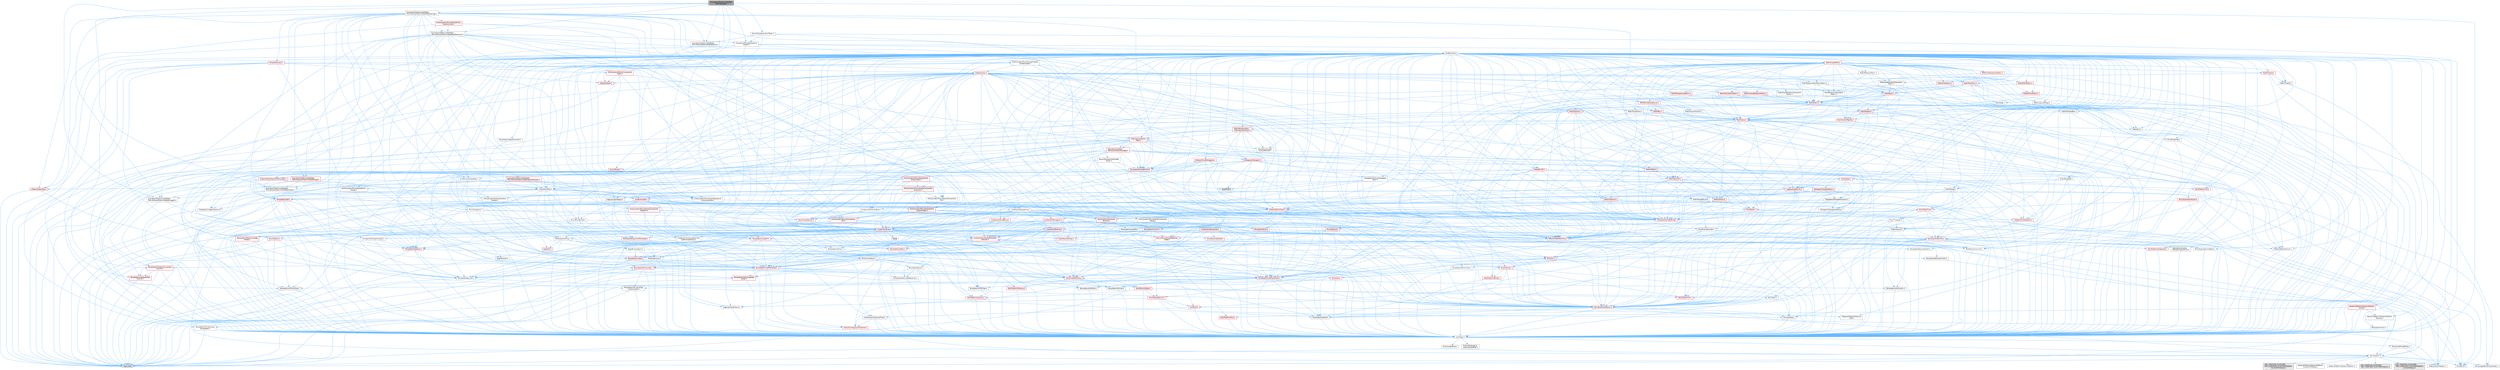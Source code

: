 digraph "MovieScenePreAnimatedRootTokenStorage.h"
{
 // INTERACTIVE_SVG=YES
 // LATEX_PDF_SIZE
  bgcolor="transparent";
  edge [fontname=Helvetica,fontsize=10,labelfontname=Helvetica,labelfontsize=10];
  node [fontname=Helvetica,fontsize=10,shape=box,height=0.2,width=0.4];
  Node1 [id="Node000001",label="MovieScenePreAnimatedRoot\lTokenStorage.h",height=0.2,width=0.4,color="gray40", fillcolor="grey60", style="filled", fontcolor="black",tooltip=" "];
  Node1 -> Node2 [id="edge1_Node000001_Node000002",color="steelblue1",style="solid",tooltip=" "];
  Node2 [id="Node000002",label="CoreTypes.h",height=0.2,width=0.4,color="grey40", fillcolor="white", style="filled",URL="$dc/dec/CoreTypes_8h.html",tooltip=" "];
  Node2 -> Node3 [id="edge2_Node000002_Node000003",color="steelblue1",style="solid",tooltip=" "];
  Node3 [id="Node000003",label="HAL/Platform.h",height=0.2,width=0.4,color="grey40", fillcolor="white", style="filled",URL="$d9/dd0/Platform_8h.html",tooltip=" "];
  Node3 -> Node4 [id="edge3_Node000003_Node000004",color="steelblue1",style="solid",tooltip=" "];
  Node4 [id="Node000004",label="Misc/Build.h",height=0.2,width=0.4,color="grey40", fillcolor="white", style="filled",URL="$d3/dbb/Build_8h.html",tooltip=" "];
  Node3 -> Node5 [id="edge4_Node000003_Node000005",color="steelblue1",style="solid",tooltip=" "];
  Node5 [id="Node000005",label="Misc/LargeWorldCoordinates.h",height=0.2,width=0.4,color="grey40", fillcolor="white", style="filled",URL="$d2/dcb/LargeWorldCoordinates_8h.html",tooltip=" "];
  Node3 -> Node6 [id="edge5_Node000003_Node000006",color="steelblue1",style="solid",tooltip=" "];
  Node6 [id="Node000006",label="type_traits",height=0.2,width=0.4,color="grey60", fillcolor="#E0E0E0", style="filled",tooltip=" "];
  Node3 -> Node7 [id="edge6_Node000003_Node000007",color="steelblue1",style="solid",tooltip=" "];
  Node7 [id="Node000007",label="PreprocessorHelpers.h",height=0.2,width=0.4,color="grey40", fillcolor="white", style="filled",URL="$db/ddb/PreprocessorHelpers_8h.html",tooltip=" "];
  Node3 -> Node8 [id="edge7_Node000003_Node000008",color="steelblue1",style="solid",tooltip=" "];
  Node8 [id="Node000008",label="UBT_COMPILED_PLATFORM\l/UBT_COMPILED_PLATFORMPlatform\lCompilerPreSetup.h",height=0.2,width=0.4,color="grey60", fillcolor="#E0E0E0", style="filled",tooltip=" "];
  Node3 -> Node9 [id="edge8_Node000003_Node000009",color="steelblue1",style="solid",tooltip=" "];
  Node9 [id="Node000009",label="GenericPlatform/GenericPlatform\lCompilerPreSetup.h",height=0.2,width=0.4,color="grey40", fillcolor="white", style="filled",URL="$d9/dc8/GenericPlatformCompilerPreSetup_8h.html",tooltip=" "];
  Node3 -> Node10 [id="edge9_Node000003_Node000010",color="steelblue1",style="solid",tooltip=" "];
  Node10 [id="Node000010",label="GenericPlatform/GenericPlatform.h",height=0.2,width=0.4,color="grey40", fillcolor="white", style="filled",URL="$d6/d84/GenericPlatform_8h.html",tooltip=" "];
  Node3 -> Node11 [id="edge10_Node000003_Node000011",color="steelblue1",style="solid",tooltip=" "];
  Node11 [id="Node000011",label="UBT_COMPILED_PLATFORM\l/UBT_COMPILED_PLATFORMPlatform.h",height=0.2,width=0.4,color="grey60", fillcolor="#E0E0E0", style="filled",tooltip=" "];
  Node3 -> Node12 [id="edge11_Node000003_Node000012",color="steelblue1",style="solid",tooltip=" "];
  Node12 [id="Node000012",label="UBT_COMPILED_PLATFORM\l/UBT_COMPILED_PLATFORMPlatform\lCompilerSetup.h",height=0.2,width=0.4,color="grey60", fillcolor="#E0E0E0", style="filled",tooltip=" "];
  Node2 -> Node13 [id="edge12_Node000002_Node000013",color="steelblue1",style="solid",tooltip=" "];
  Node13 [id="Node000013",label="ProfilingDebugging\l/UMemoryDefines.h",height=0.2,width=0.4,color="grey40", fillcolor="white", style="filled",URL="$d2/da2/UMemoryDefines_8h.html",tooltip=" "];
  Node2 -> Node14 [id="edge13_Node000002_Node000014",color="steelblue1",style="solid",tooltip=" "];
  Node14 [id="Node000014",label="Misc/CoreMiscDefines.h",height=0.2,width=0.4,color="grey40", fillcolor="white", style="filled",URL="$da/d38/CoreMiscDefines_8h.html",tooltip=" "];
  Node14 -> Node3 [id="edge14_Node000014_Node000003",color="steelblue1",style="solid",tooltip=" "];
  Node14 -> Node7 [id="edge15_Node000014_Node000007",color="steelblue1",style="solid",tooltip=" "];
  Node2 -> Node15 [id="edge16_Node000002_Node000015",color="steelblue1",style="solid",tooltip=" "];
  Node15 [id="Node000015",label="Misc/CoreDefines.h",height=0.2,width=0.4,color="grey40", fillcolor="white", style="filled",URL="$d3/dd2/CoreDefines_8h.html",tooltip=" "];
  Node1 -> Node16 [id="edge17_Node000001_Node000016",color="steelblue1",style="solid",tooltip=" "];
  Node16 [id="Node000016",label="EntitySystem/MovieSceneSequence\lInstanceHandle.h",height=0.2,width=0.4,color="grey40", fillcolor="white", style="filled",URL="$dd/da6/MovieSceneSequenceInstanceHandle_8h.html",tooltip=" "];
  Node16 -> Node2 [id="edge18_Node000016_Node000002",color="steelblue1",style="solid",tooltip=" "];
  Node16 -> Node17 [id="edge19_Node000016_Node000017",color="steelblue1",style="solid",tooltip=" "];
  Node17 [id="Node000017",label="EntitySystem/MovieSceneComponent\lDebug.h",height=0.2,width=0.4,color="grey40", fillcolor="white", style="filled",URL="$d4/ddb/MovieSceneComponentDebug_8h.html",tooltip=" "];
  Node17 -> Node18 [id="edge20_Node000017_Node000018",color="steelblue1",style="solid",tooltip=" "];
  Node18 [id="Node000018",label="MovieSceneFwd.h",height=0.2,width=0.4,color="red", fillcolor="#FFF0F0", style="filled",URL="$d7/d70/MovieSceneFwd_8h.html",tooltip=" "];
  Node18 -> Node2 [id="edge21_Node000018_Node000002",color="steelblue1",style="solid",tooltip=" "];
  Node18 -> Node7 [id="edge22_Node000018_Node000007",color="steelblue1",style="solid",tooltip=" "];
  Node1 -> Node272 [id="edge23_Node000001_Node000272",color="steelblue1",style="solid",tooltip=" "];
  Node272 [id="Node000272",label="Evaluation/MovieSceneAnim\lTypeID.h",height=0.2,width=0.4,color="grey40", fillcolor="white", style="filled",URL="$d6/d4e/MovieSceneAnimTypeID_8h.html",tooltip=" "];
  Node272 -> Node273 [id="edge24_Node000272_Node000273",color="steelblue1",style="solid",tooltip=" "];
  Node273 [id="Node000273",label="Async/TransactionallySafe\lMutex.h",height=0.2,width=0.4,color="grey40", fillcolor="white", style="filled",URL="$de/dd5/TransactionallySafeMutex_8h.html",tooltip=" "];
  Node273 -> Node274 [id="edge25_Node000273_Node000274",color="steelblue1",style="solid",tooltip=" "];
  Node274 [id="Node000274",label="Async/Mutex.h",height=0.2,width=0.4,color="red", fillcolor="#FFF0F0", style="filled",URL="$de/db1/Mutex_8h.html",tooltip=" "];
  Node274 -> Node2 [id="edge26_Node000274_Node000002",color="steelblue1",style="solid",tooltip=" "];
  Node273 -> Node236 [id="edge27_Node000273_Node000236",color="steelblue1",style="solid",tooltip=" "];
  Node236 [id="Node000236",label="AutoRTFM.h",height=0.2,width=0.4,color="grey60", fillcolor="#E0E0E0", style="filled",tooltip=" "];
  Node273 -> Node205 [id="edge28_Node000273_Node000205",color="steelblue1",style="solid",tooltip=" "];
  Node205 [id="Node000205",label="Templates/SharedPointer.h",height=0.2,width=0.4,color="red", fillcolor="#FFF0F0", style="filled",URL="$d2/d17/SharedPointer_8h.html",tooltip=" "];
  Node205 -> Node2 [id="edge29_Node000205_Node000002",color="steelblue1",style="solid",tooltip=" "];
  Node205 -> Node131 [id="edge30_Node000205_Node000131",color="steelblue1",style="solid",tooltip=" "];
  Node131 [id="Node000131",label="Misc/IntrusiveUnsetOptional\lState.h",height=0.2,width=0.4,color="red", fillcolor="#FFF0F0", style="filled",URL="$d2/d0a/IntrusiveUnsetOptionalState_8h.html",tooltip=" "];
  Node205 -> Node206 [id="edge31_Node000205_Node000206",color="steelblue1",style="solid",tooltip=" "];
  Node206 [id="Node000206",label="Templates/PointerIsConvertible\lFromTo.h",height=0.2,width=0.4,color="red", fillcolor="#FFF0F0", style="filled",URL="$d6/d65/PointerIsConvertibleFromTo_8h.html",tooltip=" "];
  Node206 -> Node2 [id="edge32_Node000206_Node000002",color="steelblue1",style="solid",tooltip=" "];
  Node206 -> Node175 [id="edge33_Node000206_Node000175",color="steelblue1",style="solid",tooltip=" "];
  Node175 [id="Node000175",label="Templates/LosesQualifiers\lFromTo.h",height=0.2,width=0.4,color="red", fillcolor="#FFF0F0", style="filled",URL="$d2/db3/LosesQualifiersFromTo_8h.html",tooltip=" "];
  Node175 -> Node6 [id="edge34_Node000175_Node000006",color="steelblue1",style="solid",tooltip=" "];
  Node206 -> Node6 [id="edge35_Node000206_Node000006",color="steelblue1",style="solid",tooltip=" "];
  Node205 -> Node36 [id="edge36_Node000205_Node000036",color="steelblue1",style="solid",tooltip=" "];
  Node36 [id="Node000036",label="Misc/AssertionMacros.h",height=0.2,width=0.4,color="red", fillcolor="#FFF0F0", style="filled",URL="$d0/dfa/AssertionMacros_8h.html",tooltip=" "];
  Node36 -> Node2 [id="edge37_Node000036_Node000002",color="steelblue1",style="solid",tooltip=" "];
  Node36 -> Node3 [id="edge38_Node000036_Node000003",color="steelblue1",style="solid",tooltip=" "];
  Node36 -> Node37 [id="edge39_Node000036_Node000037",color="steelblue1",style="solid",tooltip=" "];
  Node37 [id="Node000037",label="HAL/PlatformMisc.h",height=0.2,width=0.4,color="red", fillcolor="#FFF0F0", style="filled",URL="$d0/df5/PlatformMisc_8h.html",tooltip=" "];
  Node37 -> Node2 [id="edge40_Node000037_Node000002",color="steelblue1",style="solid",tooltip=" "];
  Node36 -> Node7 [id="edge41_Node000036_Node000007",color="steelblue1",style="solid",tooltip=" "];
  Node36 -> Node69 [id="edge42_Node000036_Node000069",color="steelblue1",style="solid",tooltip=" "];
  Node69 [id="Node000069",label="Templates/EnableIf.h",height=0.2,width=0.4,color="grey40", fillcolor="white", style="filled",URL="$d7/d60/EnableIf_8h.html",tooltip=" "];
  Node69 -> Node2 [id="edge43_Node000069_Node000002",color="steelblue1",style="solid",tooltip=" "];
  Node36 -> Node75 [id="edge44_Node000036_Node000075",color="steelblue1",style="solid",tooltip=" "];
  Node75 [id="Node000075",label="Misc/VarArgs.h",height=0.2,width=0.4,color="grey40", fillcolor="white", style="filled",URL="$d5/d6f/VarArgs_8h.html",tooltip=" "];
  Node75 -> Node2 [id="edge45_Node000075_Node000002",color="steelblue1",style="solid",tooltip=" "];
  Node205 -> Node83 [id="edge46_Node000205_Node000083",color="steelblue1",style="solid",tooltip=" "];
  Node83 [id="Node000083",label="HAL/UnrealMemory.h",height=0.2,width=0.4,color="red", fillcolor="#FFF0F0", style="filled",URL="$d9/d96/UnrealMemory_8h.html",tooltip=" "];
  Node83 -> Node2 [id="edge47_Node000083_Node000002",color="steelblue1",style="solid",tooltip=" "];
  Node83 -> Node87 [id="edge48_Node000083_Node000087",color="steelblue1",style="solid",tooltip=" "];
  Node87 [id="Node000087",label="HAL/MemoryBase.h",height=0.2,width=0.4,color="red", fillcolor="#FFF0F0", style="filled",URL="$d6/d9f/MemoryBase_8h.html",tooltip=" "];
  Node87 -> Node2 [id="edge49_Node000087_Node000002",color="steelblue1",style="solid",tooltip=" "];
  Node87 -> Node62 [id="edge50_Node000087_Node000062",color="steelblue1",style="solid",tooltip=" "];
  Node62 [id="Node000062",label="HAL/PlatformAtomics.h",height=0.2,width=0.4,color="red", fillcolor="#FFF0F0", style="filled",URL="$d3/d36/PlatformAtomics_8h.html",tooltip=" "];
  Node62 -> Node2 [id="edge51_Node000062_Node000002",color="steelblue1",style="solid",tooltip=" "];
  Node87 -> Node45 [id="edge52_Node000087_Node000045",color="steelblue1",style="solid",tooltip=" "];
  Node45 [id="Node000045",label="HAL/PlatformCrt.h",height=0.2,width=0.4,color="red", fillcolor="#FFF0F0", style="filled",URL="$d8/d75/PlatformCrt_8h.html",tooltip=" "];
  Node87 -> Node88 [id="edge53_Node000087_Node000088",color="steelblue1",style="solid",tooltip=" "];
  Node88 [id="Node000088",label="Misc/Exec.h",height=0.2,width=0.4,color="grey40", fillcolor="white", style="filled",URL="$de/ddb/Exec_8h.html",tooltip=" "];
  Node88 -> Node2 [id="edge54_Node000088_Node000002",color="steelblue1",style="solid",tooltip=" "];
  Node88 -> Node36 [id="edge55_Node000088_Node000036",color="steelblue1",style="solid",tooltip=" "];
  Node87 -> Node89 [id="edge56_Node000087_Node000089",color="steelblue1",style="solid",tooltip=" "];
  Node89 [id="Node000089",label="Misc/OutputDevice.h",height=0.2,width=0.4,color="red", fillcolor="#FFF0F0", style="filled",URL="$d7/d32/OutputDevice_8h.html",tooltip=" "];
  Node89 -> Node41 [id="edge57_Node000089_Node000041",color="steelblue1",style="solid",tooltip=" "];
  Node41 [id="Node000041",label="CoreFwd.h",height=0.2,width=0.4,color="red", fillcolor="#FFF0F0", style="filled",URL="$d1/d1e/CoreFwd_8h.html",tooltip=" "];
  Node41 -> Node2 [id="edge58_Node000041_Node000002",color="steelblue1",style="solid",tooltip=" "];
  Node41 -> Node25 [id="edge59_Node000041_Node000025",color="steelblue1",style="solid",tooltip=" "];
  Node25 [id="Node000025",label="Containers/ContainersFwd.h",height=0.2,width=0.4,color="grey40", fillcolor="white", style="filled",URL="$d4/d0a/ContainersFwd_8h.html",tooltip=" "];
  Node25 -> Node3 [id="edge60_Node000025_Node000003",color="steelblue1",style="solid",tooltip=" "];
  Node25 -> Node2 [id="edge61_Node000025_Node000002",color="steelblue1",style="solid",tooltip=" "];
  Node25 -> Node26 [id="edge62_Node000025_Node000026",color="steelblue1",style="solid",tooltip=" "];
  Node26 [id="Node000026",label="Traits/IsContiguousContainer.h",height=0.2,width=0.4,color="red", fillcolor="#FFF0F0", style="filled",URL="$d5/d3c/IsContiguousContainer_8h.html",tooltip=" "];
  Node26 -> Node2 [id="edge63_Node000026_Node000002",color="steelblue1",style="solid",tooltip=" "];
  Node41 -> Node43 [id="edge64_Node000041_Node000043",color="steelblue1",style="solid",tooltip=" "];
  Node43 [id="Node000043",label="UObject/UObjectHierarchy\lFwd.h",height=0.2,width=0.4,color="grey40", fillcolor="white", style="filled",URL="$d3/d13/UObjectHierarchyFwd_8h.html",tooltip=" "];
  Node89 -> Node2 [id="edge65_Node000089_Node000002",color="steelblue1",style="solid",tooltip=" "];
  Node89 -> Node34 [id="edge66_Node000089_Node000034",color="steelblue1",style="solid",tooltip=" "];
  Node34 [id="Node000034",label="Logging/LogVerbosity.h",height=0.2,width=0.4,color="grey40", fillcolor="white", style="filled",URL="$d2/d8f/LogVerbosity_8h.html",tooltip=" "];
  Node34 -> Node2 [id="edge67_Node000034_Node000002",color="steelblue1",style="solid",tooltip=" "];
  Node89 -> Node75 [id="edge68_Node000089_Node000075",color="steelblue1",style="solid",tooltip=" "];
  Node83 -> Node99 [id="edge69_Node000083_Node000099",color="steelblue1",style="solid",tooltip=" "];
  Node99 [id="Node000099",label="HAL/PlatformMemory.h",height=0.2,width=0.4,color="red", fillcolor="#FFF0F0", style="filled",URL="$de/d68/PlatformMemory_8h.html",tooltip=" "];
  Node99 -> Node2 [id="edge70_Node000099_Node000002",color="steelblue1",style="solid",tooltip=" "];
  Node83 -> Node102 [id="edge71_Node000083_Node000102",color="steelblue1",style="solid",tooltip=" "];
  Node102 [id="Node000102",label="Templates/IsPointer.h",height=0.2,width=0.4,color="grey40", fillcolor="white", style="filled",URL="$d7/d05/IsPointer_8h.html",tooltip=" "];
  Node102 -> Node2 [id="edge72_Node000102_Node000002",color="steelblue1",style="solid",tooltip=" "];
  Node205 -> Node130 [id="edge73_Node000205_Node000130",color="steelblue1",style="solid",tooltip=" "];
  Node130 [id="Node000130",label="Containers/Array.h",height=0.2,width=0.4,color="red", fillcolor="#FFF0F0", style="filled",URL="$df/dd0/Array_8h.html",tooltip=" "];
  Node130 -> Node2 [id="edge74_Node000130_Node000002",color="steelblue1",style="solid",tooltip=" "];
  Node130 -> Node36 [id="edge75_Node000130_Node000036",color="steelblue1",style="solid",tooltip=" "];
  Node130 -> Node131 [id="edge76_Node000130_Node000131",color="steelblue1",style="solid",tooltip=" "];
  Node130 -> Node133 [id="edge77_Node000130_Node000133",color="steelblue1",style="solid",tooltip=" "];
  Node133 [id="Node000133",label="Misc/ReverseIterate.h",height=0.2,width=0.4,color="red", fillcolor="#FFF0F0", style="filled",URL="$db/de3/ReverseIterate_8h.html",tooltip=" "];
  Node133 -> Node3 [id="edge78_Node000133_Node000003",color="steelblue1",style="solid",tooltip=" "];
  Node130 -> Node83 [id="edge79_Node000130_Node000083",color="steelblue1",style="solid",tooltip=" "];
  Node130 -> Node103 [id="edge80_Node000130_Node000103",color="steelblue1",style="solid",tooltip=" "];
  Node103 [id="Node000103",label="Templates/UnrealTypeTraits.h",height=0.2,width=0.4,color="red", fillcolor="#FFF0F0", style="filled",URL="$d2/d2d/UnrealTypeTraits_8h.html",tooltip=" "];
  Node103 -> Node2 [id="edge81_Node000103_Node000002",color="steelblue1",style="solid",tooltip=" "];
  Node103 -> Node102 [id="edge82_Node000103_Node000102",color="steelblue1",style="solid",tooltip=" "];
  Node103 -> Node36 [id="edge83_Node000103_Node000036",color="steelblue1",style="solid",tooltip=" "];
  Node103 -> Node95 [id="edge84_Node000103_Node000095",color="steelblue1",style="solid",tooltip=" "];
  Node95 [id="Node000095",label="Templates/AndOrNot.h",height=0.2,width=0.4,color="grey40", fillcolor="white", style="filled",URL="$db/d0a/AndOrNot_8h.html",tooltip=" "];
  Node95 -> Node2 [id="edge85_Node000095_Node000002",color="steelblue1",style="solid",tooltip=" "];
  Node103 -> Node69 [id="edge86_Node000103_Node000069",color="steelblue1",style="solid",tooltip=" "];
  Node103 -> Node104 [id="edge87_Node000103_Node000104",color="steelblue1",style="solid",tooltip=" "];
  Node104 [id="Node000104",label="Templates/IsArithmetic.h",height=0.2,width=0.4,color="grey40", fillcolor="white", style="filled",URL="$d2/d5d/IsArithmetic_8h.html",tooltip=" "];
  Node104 -> Node2 [id="edge88_Node000104_Node000002",color="steelblue1",style="solid",tooltip=" "];
  Node103 -> Node106 [id="edge89_Node000103_Node000106",color="steelblue1",style="solid",tooltip=" "];
  Node106 [id="Node000106",label="Templates/IsPODType.h",height=0.2,width=0.4,color="grey40", fillcolor="white", style="filled",URL="$d7/db1/IsPODType_8h.html",tooltip=" "];
  Node106 -> Node2 [id="edge90_Node000106_Node000002",color="steelblue1",style="solid",tooltip=" "];
  Node103 -> Node107 [id="edge91_Node000103_Node000107",color="steelblue1",style="solid",tooltip=" "];
  Node107 [id="Node000107",label="Templates/IsUECoreType.h",height=0.2,width=0.4,color="grey40", fillcolor="white", style="filled",URL="$d1/db8/IsUECoreType_8h.html",tooltip=" "];
  Node107 -> Node2 [id="edge92_Node000107_Node000002",color="steelblue1",style="solid",tooltip=" "];
  Node107 -> Node6 [id="edge93_Node000107_Node000006",color="steelblue1",style="solid",tooltip=" "];
  Node103 -> Node96 [id="edge94_Node000103_Node000096",color="steelblue1",style="solid",tooltip=" "];
  Node96 [id="Node000096",label="Templates/IsTriviallyCopy\lConstructible.h",height=0.2,width=0.4,color="grey40", fillcolor="white", style="filled",URL="$d3/d78/IsTriviallyCopyConstructible_8h.html",tooltip=" "];
  Node96 -> Node2 [id="edge95_Node000096_Node000002",color="steelblue1",style="solid",tooltip=" "];
  Node96 -> Node6 [id="edge96_Node000096_Node000006",color="steelblue1",style="solid",tooltip=" "];
  Node130 -> Node108 [id="edge97_Node000130_Node000108",color="steelblue1",style="solid",tooltip=" "];
  Node108 [id="Node000108",label="Templates/UnrealTemplate.h",height=0.2,width=0.4,color="red", fillcolor="#FFF0F0", style="filled",URL="$d4/d24/UnrealTemplate_8h.html",tooltip=" "];
  Node108 -> Node2 [id="edge98_Node000108_Node000002",color="steelblue1",style="solid",tooltip=" "];
  Node108 -> Node102 [id="edge99_Node000108_Node000102",color="steelblue1",style="solid",tooltip=" "];
  Node108 -> Node83 [id="edge100_Node000108_Node000083",color="steelblue1",style="solid",tooltip=" "];
  Node108 -> Node103 [id="edge101_Node000108_Node000103",color="steelblue1",style="solid",tooltip=" "];
  Node108 -> Node111 [id="edge102_Node000108_Node000111",color="steelblue1",style="solid",tooltip=" "];
  Node111 [id="Node000111",label="Templates/RemoveReference.h",height=0.2,width=0.4,color="grey40", fillcolor="white", style="filled",URL="$da/dbe/RemoveReference_8h.html",tooltip=" "];
  Node111 -> Node2 [id="edge103_Node000111_Node000002",color="steelblue1",style="solid",tooltip=" "];
  Node108 -> Node77 [id="edge104_Node000108_Node000077",color="steelblue1",style="solid",tooltip=" "];
  Node77 [id="Node000077",label="Templates/Requires.h",height=0.2,width=0.4,color="grey40", fillcolor="white", style="filled",URL="$dc/d96/Requires_8h.html",tooltip=" "];
  Node77 -> Node69 [id="edge105_Node000077_Node000069",color="steelblue1",style="solid",tooltip=" "];
  Node77 -> Node6 [id="edge106_Node000077_Node000006",color="steelblue1",style="solid",tooltip=" "];
  Node108 -> Node112 [id="edge107_Node000108_Node000112",color="steelblue1",style="solid",tooltip=" "];
  Node112 [id="Node000112",label="Templates/TypeCompatible\lBytes.h",height=0.2,width=0.4,color="red", fillcolor="#FFF0F0", style="filled",URL="$df/d0a/TypeCompatibleBytes_8h.html",tooltip=" "];
  Node112 -> Node2 [id="edge108_Node000112_Node000002",color="steelblue1",style="solid",tooltip=" "];
  Node112 -> Node6 [id="edge109_Node000112_Node000006",color="steelblue1",style="solid",tooltip=" "];
  Node108 -> Node26 [id="edge110_Node000108_Node000026",color="steelblue1",style="solid",tooltip=" "];
  Node108 -> Node6 [id="edge111_Node000108_Node000006",color="steelblue1",style="solid",tooltip=" "];
  Node130 -> Node118 [id="edge112_Node000130_Node000118",color="steelblue1",style="solid",tooltip=" "];
  Node118 [id="Node000118",label="Containers/ContainerAllocation\lPolicies.h",height=0.2,width=0.4,color="red", fillcolor="#FFF0F0", style="filled",URL="$d7/dff/ContainerAllocationPolicies_8h.html",tooltip=" "];
  Node118 -> Node2 [id="edge113_Node000118_Node000002",color="steelblue1",style="solid",tooltip=" "];
  Node118 -> Node118 [id="edge114_Node000118_Node000118",color="steelblue1",style="solid",tooltip=" "];
  Node118 -> Node120 [id="edge115_Node000118_Node000120",color="steelblue1",style="solid",tooltip=" "];
  Node120 [id="Node000120",label="HAL/PlatformMath.h",height=0.2,width=0.4,color="red", fillcolor="#FFF0F0", style="filled",URL="$dc/d53/PlatformMath_8h.html",tooltip=" "];
  Node120 -> Node2 [id="edge116_Node000120_Node000002",color="steelblue1",style="solid",tooltip=" "];
  Node118 -> Node83 [id="edge117_Node000118_Node000083",color="steelblue1",style="solid",tooltip=" "];
  Node118 -> Node55 [id="edge118_Node000118_Node000055",color="steelblue1",style="solid",tooltip=" "];
  Node55 [id="Node000055",label="Math/NumericLimits.h",height=0.2,width=0.4,color="grey40", fillcolor="white", style="filled",URL="$df/d1b/NumericLimits_8h.html",tooltip=" "];
  Node55 -> Node2 [id="edge119_Node000055_Node000002",color="steelblue1",style="solid",tooltip=" "];
  Node118 -> Node36 [id="edge120_Node000118_Node000036",color="steelblue1",style="solid",tooltip=" "];
  Node118 -> Node129 [id="edge121_Node000118_Node000129",color="steelblue1",style="solid",tooltip=" "];
  Node129 [id="Node000129",label="Templates/MemoryOps.h",height=0.2,width=0.4,color="red", fillcolor="#FFF0F0", style="filled",URL="$db/dea/MemoryOps_8h.html",tooltip=" "];
  Node129 -> Node2 [id="edge122_Node000129_Node000002",color="steelblue1",style="solid",tooltip=" "];
  Node129 -> Node83 [id="edge123_Node000129_Node000083",color="steelblue1",style="solid",tooltip=" "];
  Node129 -> Node97 [id="edge124_Node000129_Node000097",color="steelblue1",style="solid",tooltip=" "];
  Node97 [id="Node000097",label="Templates/IsTriviallyCopy\lAssignable.h",height=0.2,width=0.4,color="grey40", fillcolor="white", style="filled",URL="$d2/df2/IsTriviallyCopyAssignable_8h.html",tooltip=" "];
  Node97 -> Node2 [id="edge125_Node000097_Node000002",color="steelblue1",style="solid",tooltip=" "];
  Node97 -> Node6 [id="edge126_Node000097_Node000006",color="steelblue1",style="solid",tooltip=" "];
  Node129 -> Node96 [id="edge127_Node000129_Node000096",color="steelblue1",style="solid",tooltip=" "];
  Node129 -> Node77 [id="edge128_Node000129_Node000077",color="steelblue1",style="solid",tooltip=" "];
  Node129 -> Node103 [id="edge129_Node000129_Node000103",color="steelblue1",style="solid",tooltip=" "];
  Node129 -> Node6 [id="edge130_Node000129_Node000006",color="steelblue1",style="solid",tooltip=" "];
  Node118 -> Node112 [id="edge131_Node000118_Node000112",color="steelblue1",style="solid",tooltip=" "];
  Node118 -> Node6 [id="edge132_Node000118_Node000006",color="steelblue1",style="solid",tooltip=" "];
  Node130 -> Node136 [id="edge133_Node000130_Node000136",color="steelblue1",style="solid",tooltip=" "];
  Node136 [id="Node000136",label="Containers/ContainerElement\lTypeCompatibility.h",height=0.2,width=0.4,color="grey40", fillcolor="white", style="filled",URL="$df/ddf/ContainerElementTypeCompatibility_8h.html",tooltip=" "];
  Node136 -> Node2 [id="edge134_Node000136_Node000002",color="steelblue1",style="solid",tooltip=" "];
  Node136 -> Node103 [id="edge135_Node000136_Node000103",color="steelblue1",style="solid",tooltip=" "];
  Node130 -> Node137 [id="edge136_Node000130_Node000137",color="steelblue1",style="solid",tooltip=" "];
  Node137 [id="Node000137",label="Serialization/Archive.h",height=0.2,width=0.4,color="red", fillcolor="#FFF0F0", style="filled",URL="$d7/d3b/Archive_8h.html",tooltip=" "];
  Node137 -> Node41 [id="edge137_Node000137_Node000041",color="steelblue1",style="solid",tooltip=" "];
  Node137 -> Node2 [id="edge138_Node000137_Node000002",color="steelblue1",style="solid",tooltip=" "];
  Node137 -> Node138 [id="edge139_Node000137_Node000138",color="steelblue1",style="solid",tooltip=" "];
  Node138 [id="Node000138",label="HAL/PlatformProperties.h",height=0.2,width=0.4,color="red", fillcolor="#FFF0F0", style="filled",URL="$d9/db0/PlatformProperties_8h.html",tooltip=" "];
  Node138 -> Node2 [id="edge140_Node000138_Node000002",color="steelblue1",style="solid",tooltip=" "];
  Node137 -> Node141 [id="edge141_Node000137_Node000141",color="steelblue1",style="solid",tooltip=" "];
  Node141 [id="Node000141",label="Internationalization\l/TextNamespaceFwd.h",height=0.2,width=0.4,color="grey40", fillcolor="white", style="filled",URL="$d8/d97/TextNamespaceFwd_8h.html",tooltip=" "];
  Node141 -> Node2 [id="edge142_Node000141_Node000002",color="steelblue1",style="solid",tooltip=" "];
  Node137 -> Node36 [id="edge143_Node000137_Node000036",color="steelblue1",style="solid",tooltip=" "];
  Node137 -> Node4 [id="edge144_Node000137_Node000004",color="steelblue1",style="solid",tooltip=" "];
  Node137 -> Node142 [id="edge145_Node000137_Node000142",color="steelblue1",style="solid",tooltip=" "];
  Node142 [id="Node000142",label="Misc/EngineVersionBase.h",height=0.2,width=0.4,color="grey40", fillcolor="white", style="filled",URL="$d5/d2b/EngineVersionBase_8h.html",tooltip=" "];
  Node142 -> Node2 [id="edge146_Node000142_Node000002",color="steelblue1",style="solid",tooltip=" "];
  Node137 -> Node75 [id="edge147_Node000137_Node000075",color="steelblue1",style="solid",tooltip=" "];
  Node137 -> Node69 [id="edge148_Node000137_Node000069",color="steelblue1",style="solid",tooltip=" "];
  Node137 -> Node145 [id="edge149_Node000137_Node000145",color="steelblue1",style="solid",tooltip=" "];
  Node145 [id="Node000145",label="Templates/IsEnumClass.h",height=0.2,width=0.4,color="grey40", fillcolor="white", style="filled",URL="$d7/d15/IsEnumClass_8h.html",tooltip=" "];
  Node145 -> Node2 [id="edge150_Node000145_Node000002",color="steelblue1",style="solid",tooltip=" "];
  Node145 -> Node95 [id="edge151_Node000145_Node000095",color="steelblue1",style="solid",tooltip=" "];
  Node137 -> Node108 [id="edge152_Node000137_Node000108",color="steelblue1",style="solid",tooltip=" "];
  Node137 -> Node146 [id="edge153_Node000137_Node000146",color="steelblue1",style="solid",tooltip=" "];
  Node146 [id="Node000146",label="UObject/ObjectVersion.h",height=0.2,width=0.4,color="grey40", fillcolor="white", style="filled",URL="$da/d63/ObjectVersion_8h.html",tooltip=" "];
  Node146 -> Node2 [id="edge154_Node000146_Node000002",color="steelblue1",style="solid",tooltip=" "];
  Node130 -> Node147 [id="edge155_Node000130_Node000147",color="steelblue1",style="solid",tooltip=" "];
  Node147 [id="Node000147",label="Serialization/MemoryImage\lWriter.h",height=0.2,width=0.4,color="red", fillcolor="#FFF0F0", style="filled",URL="$d0/d08/MemoryImageWriter_8h.html",tooltip=" "];
  Node147 -> Node2 [id="edge156_Node000147_Node000002",color="steelblue1",style="solid",tooltip=" "];
  Node130 -> Node174 [id="edge157_Node000130_Node000174",color="steelblue1",style="solid",tooltip=" "];
  Node174 [id="Node000174",label="Concepts/GetTypeHashable.h",height=0.2,width=0.4,color="grey40", fillcolor="white", style="filled",URL="$d3/da2/GetTypeHashable_8h.html",tooltip=" "];
  Node174 -> Node2 [id="edge158_Node000174_Node000002",color="steelblue1",style="solid",tooltip=" "];
  Node174 -> Node152 [id="edge159_Node000174_Node000152",color="steelblue1",style="solid",tooltip=" "];
  Node152 [id="Node000152",label="Templates/TypeHash.h",height=0.2,width=0.4,color="red", fillcolor="#FFF0F0", style="filled",URL="$d1/d62/TypeHash_8h.html",tooltip=" "];
  Node152 -> Node2 [id="edge160_Node000152_Node000002",color="steelblue1",style="solid",tooltip=" "];
  Node152 -> Node77 [id="edge161_Node000152_Node000077",color="steelblue1",style="solid",tooltip=" "];
  Node152 -> Node153 [id="edge162_Node000152_Node000153",color="steelblue1",style="solid",tooltip=" "];
  Node153 [id="Node000153",label="Misc/Crc.h",height=0.2,width=0.4,color="red", fillcolor="#FFF0F0", style="filled",URL="$d4/dd2/Crc_8h.html",tooltip=" "];
  Node153 -> Node2 [id="edge163_Node000153_Node000002",color="steelblue1",style="solid",tooltip=" "];
  Node153 -> Node85 [id="edge164_Node000153_Node000085",color="steelblue1",style="solid",tooltip=" "];
  Node85 [id="Node000085",label="HAL/PlatformString.h",height=0.2,width=0.4,color="red", fillcolor="#FFF0F0", style="filled",URL="$db/db5/PlatformString_8h.html",tooltip=" "];
  Node85 -> Node2 [id="edge165_Node000085_Node000002",color="steelblue1",style="solid",tooltip=" "];
  Node153 -> Node36 [id="edge166_Node000153_Node000036",color="steelblue1",style="solid",tooltip=" "];
  Node153 -> Node154 [id="edge167_Node000153_Node000154",color="steelblue1",style="solid",tooltip=" "];
  Node154 [id="Node000154",label="Misc/CString.h",height=0.2,width=0.4,color="red", fillcolor="#FFF0F0", style="filled",URL="$d2/d49/CString_8h.html",tooltip=" "];
  Node154 -> Node2 [id="edge168_Node000154_Node000002",color="steelblue1",style="solid",tooltip=" "];
  Node154 -> Node45 [id="edge169_Node000154_Node000045",color="steelblue1",style="solid",tooltip=" "];
  Node154 -> Node85 [id="edge170_Node000154_Node000085",color="steelblue1",style="solid",tooltip=" "];
  Node154 -> Node36 [id="edge171_Node000154_Node000036",color="steelblue1",style="solid",tooltip=" "];
  Node154 -> Node155 [id="edge172_Node000154_Node000155",color="steelblue1",style="solid",tooltip=" "];
  Node155 [id="Node000155",label="Misc/Char.h",height=0.2,width=0.4,color="red", fillcolor="#FFF0F0", style="filled",URL="$d0/d58/Char_8h.html",tooltip=" "];
  Node155 -> Node2 [id="edge173_Node000155_Node000002",color="steelblue1",style="solid",tooltip=" "];
  Node155 -> Node6 [id="edge174_Node000155_Node000006",color="steelblue1",style="solid",tooltip=" "];
  Node154 -> Node75 [id="edge175_Node000154_Node000075",color="steelblue1",style="solid",tooltip=" "];
  Node153 -> Node155 [id="edge176_Node000153_Node000155",color="steelblue1",style="solid",tooltip=" "];
  Node153 -> Node103 [id="edge177_Node000153_Node000103",color="steelblue1",style="solid",tooltip=" "];
  Node152 -> Node6 [id="edge178_Node000152_Node000006",color="steelblue1",style="solid",tooltip=" "];
  Node130 -> Node167 [id="edge179_Node000130_Node000167",color="steelblue1",style="solid",tooltip=" "];
  Node167 [id="Node000167",label="Templates/IdentityFunctor.h",height=0.2,width=0.4,color="grey40", fillcolor="white", style="filled",URL="$d7/d2e/IdentityFunctor_8h.html",tooltip=" "];
  Node167 -> Node3 [id="edge180_Node000167_Node000003",color="steelblue1",style="solid",tooltip=" "];
  Node130 -> Node163 [id="edge181_Node000130_Node000163",color="steelblue1",style="solid",tooltip=" "];
  Node163 [id="Node000163",label="Templates/Invoke.h",height=0.2,width=0.4,color="red", fillcolor="#FFF0F0", style="filled",URL="$d7/deb/Invoke_8h.html",tooltip=" "];
  Node163 -> Node2 [id="edge182_Node000163_Node000002",color="steelblue1",style="solid",tooltip=" "];
  Node163 -> Node108 [id="edge183_Node000163_Node000108",color="steelblue1",style="solid",tooltip=" "];
  Node163 -> Node6 [id="edge184_Node000163_Node000006",color="steelblue1",style="solid",tooltip=" "];
  Node130 -> Node168 [id="edge185_Node000130_Node000168",color="steelblue1",style="solid",tooltip=" "];
  Node168 [id="Node000168",label="Templates/Less.h",height=0.2,width=0.4,color="grey40", fillcolor="white", style="filled",URL="$de/dc8/Less_8h.html",tooltip=" "];
  Node168 -> Node2 [id="edge186_Node000168_Node000002",color="steelblue1",style="solid",tooltip=" "];
  Node168 -> Node108 [id="edge187_Node000168_Node000108",color="steelblue1",style="solid",tooltip=" "];
  Node130 -> Node175 [id="edge188_Node000130_Node000175",color="steelblue1",style="solid",tooltip=" "];
  Node130 -> Node77 [id="edge189_Node000130_Node000077",color="steelblue1",style="solid",tooltip=" "];
  Node130 -> Node176 [id="edge190_Node000130_Node000176",color="steelblue1",style="solid",tooltip=" "];
  Node176 [id="Node000176",label="Templates/Sorting.h",height=0.2,width=0.4,color="grey40", fillcolor="white", style="filled",URL="$d3/d9e/Sorting_8h.html",tooltip=" "];
  Node176 -> Node2 [id="edge191_Node000176_Node000002",color="steelblue1",style="solid",tooltip=" "];
  Node176 -> Node172 [id="edge192_Node000176_Node000172",color="steelblue1",style="solid",tooltip=" "];
  Node172 [id="Node000172",label="Algo/BinarySearch.h",height=0.2,width=0.4,color="grey40", fillcolor="white", style="filled",URL="$db/db4/BinarySearch_8h.html",tooltip=" "];
  Node172 -> Node167 [id="edge193_Node000172_Node000167",color="steelblue1",style="solid",tooltip=" "];
  Node172 -> Node163 [id="edge194_Node000172_Node000163",color="steelblue1",style="solid",tooltip=" "];
  Node172 -> Node168 [id="edge195_Node000172_Node000168",color="steelblue1",style="solid",tooltip=" "];
  Node176 -> Node177 [id="edge196_Node000176_Node000177",color="steelblue1",style="solid",tooltip=" "];
  Node177 [id="Node000177",label="Algo/Sort.h",height=0.2,width=0.4,color="red", fillcolor="#FFF0F0", style="filled",URL="$d1/d87/Sort_8h.html",tooltip=" "];
  Node176 -> Node120 [id="edge197_Node000176_Node000120",color="steelblue1",style="solid",tooltip=" "];
  Node176 -> Node168 [id="edge198_Node000176_Node000168",color="steelblue1",style="solid",tooltip=" "];
  Node130 -> Node180 [id="edge199_Node000130_Node000180",color="steelblue1",style="solid",tooltip=" "];
  Node180 [id="Node000180",label="Templates/AlignmentTemplates.h",height=0.2,width=0.4,color="red", fillcolor="#FFF0F0", style="filled",URL="$dd/d32/AlignmentTemplates_8h.html",tooltip=" "];
  Node180 -> Node2 [id="edge200_Node000180_Node000002",color="steelblue1",style="solid",tooltip=" "];
  Node180 -> Node102 [id="edge201_Node000180_Node000102",color="steelblue1",style="solid",tooltip=" "];
  Node130 -> Node40 [id="edge202_Node000130_Node000040",color="steelblue1",style="solid",tooltip=" "];
  Node40 [id="Node000040",label="Traits/ElementType.h",height=0.2,width=0.4,color="red", fillcolor="#FFF0F0", style="filled",URL="$d5/d4f/ElementType_8h.html",tooltip=" "];
  Node40 -> Node3 [id="edge203_Node000040_Node000003",color="steelblue1",style="solid",tooltip=" "];
  Node40 -> Node6 [id="edge204_Node000040_Node000006",color="steelblue1",style="solid",tooltip=" "];
  Node130 -> Node126 [id="edge205_Node000130_Node000126",color="steelblue1",style="solid",tooltip=" "];
  Node126 [id="Node000126",label="limits",height=0.2,width=0.4,color="grey60", fillcolor="#E0E0E0", style="filled",tooltip=" "];
  Node130 -> Node6 [id="edge206_Node000130_Node000006",color="steelblue1",style="solid",tooltip=" "];
  Node205 -> Node207 [id="edge207_Node000205_Node000207",color="steelblue1",style="solid",tooltip=" "];
  Node207 [id="Node000207",label="Containers/Map.h",height=0.2,width=0.4,color="grey40", fillcolor="white", style="filled",URL="$df/d79/Map_8h.html",tooltip=" "];
  Node207 -> Node2 [id="edge208_Node000207_Node000002",color="steelblue1",style="solid",tooltip=" "];
  Node207 -> Node208 [id="edge209_Node000207_Node000208",color="steelblue1",style="solid",tooltip=" "];
  Node208 [id="Node000208",label="Algo/Reverse.h",height=0.2,width=0.4,color="grey40", fillcolor="white", style="filled",URL="$d5/d93/Reverse_8h.html",tooltip=" "];
  Node208 -> Node2 [id="edge210_Node000208_Node000002",color="steelblue1",style="solid",tooltip=" "];
  Node208 -> Node108 [id="edge211_Node000208_Node000108",color="steelblue1",style="solid",tooltip=" "];
  Node207 -> Node136 [id="edge212_Node000207_Node000136",color="steelblue1",style="solid",tooltip=" "];
  Node207 -> Node209 [id="edge213_Node000207_Node000209",color="steelblue1",style="solid",tooltip=" "];
  Node209 [id="Node000209",label="Containers/Set.h",height=0.2,width=0.4,color="red", fillcolor="#FFF0F0", style="filled",URL="$d4/d45/Set_8h.html",tooltip=" "];
  Node209 -> Node118 [id="edge214_Node000209_Node000118",color="steelblue1",style="solid",tooltip=" "];
  Node209 -> Node136 [id="edge215_Node000209_Node000136",color="steelblue1",style="solid",tooltip=" "];
  Node209 -> Node211 [id="edge216_Node000209_Node000211",color="steelblue1",style="solid",tooltip=" "];
  Node211 [id="Node000211",label="Containers/SparseArray.h",height=0.2,width=0.4,color="grey40", fillcolor="white", style="filled",URL="$d5/dbf/SparseArray_8h.html",tooltip=" "];
  Node211 -> Node2 [id="edge217_Node000211_Node000002",color="steelblue1",style="solid",tooltip=" "];
  Node211 -> Node36 [id="edge218_Node000211_Node000036",color="steelblue1",style="solid",tooltip=" "];
  Node211 -> Node83 [id="edge219_Node000211_Node000083",color="steelblue1",style="solid",tooltip=" "];
  Node211 -> Node103 [id="edge220_Node000211_Node000103",color="steelblue1",style="solid",tooltip=" "];
  Node211 -> Node108 [id="edge221_Node000211_Node000108",color="steelblue1",style="solid",tooltip=" "];
  Node211 -> Node118 [id="edge222_Node000211_Node000118",color="steelblue1",style="solid",tooltip=" "];
  Node211 -> Node168 [id="edge223_Node000211_Node000168",color="steelblue1",style="solid",tooltip=" "];
  Node211 -> Node130 [id="edge224_Node000211_Node000130",color="steelblue1",style="solid",tooltip=" "];
  Node211 -> Node179 [id="edge225_Node000211_Node000179",color="steelblue1",style="solid",tooltip=" "];
  Node179 [id="Node000179",label="Math/UnrealMathUtility.h",height=0.2,width=0.4,color="red", fillcolor="#FFF0F0", style="filled",URL="$db/db8/UnrealMathUtility_8h.html",tooltip=" "];
  Node179 -> Node2 [id="edge226_Node000179_Node000002",color="steelblue1",style="solid",tooltip=" "];
  Node179 -> Node36 [id="edge227_Node000179_Node000036",color="steelblue1",style="solid",tooltip=" "];
  Node179 -> Node120 [id="edge228_Node000179_Node000120",color="steelblue1",style="solid",tooltip=" "];
  Node179 -> Node77 [id="edge229_Node000179_Node000077",color="steelblue1",style="solid",tooltip=" "];
  Node211 -> Node212 [id="edge230_Node000211_Node000212",color="steelblue1",style="solid",tooltip=" "];
  Node212 [id="Node000212",label="Containers/ScriptArray.h",height=0.2,width=0.4,color="red", fillcolor="#FFF0F0", style="filled",URL="$dc/daf/ScriptArray_8h.html",tooltip=" "];
  Node212 -> Node2 [id="edge231_Node000212_Node000002",color="steelblue1",style="solid",tooltip=" "];
  Node212 -> Node36 [id="edge232_Node000212_Node000036",color="steelblue1",style="solid",tooltip=" "];
  Node212 -> Node83 [id="edge233_Node000212_Node000083",color="steelblue1",style="solid",tooltip=" "];
  Node212 -> Node118 [id="edge234_Node000212_Node000118",color="steelblue1",style="solid",tooltip=" "];
  Node212 -> Node130 [id="edge235_Node000212_Node000130",color="steelblue1",style="solid",tooltip=" "];
  Node211 -> Node213 [id="edge236_Node000211_Node000213",color="steelblue1",style="solid",tooltip=" "];
  Node213 [id="Node000213",label="Containers/BitArray.h",height=0.2,width=0.4,color="red", fillcolor="#FFF0F0", style="filled",URL="$d1/de4/BitArray_8h.html",tooltip=" "];
  Node213 -> Node118 [id="edge237_Node000213_Node000118",color="steelblue1",style="solid",tooltip=" "];
  Node213 -> Node2 [id="edge238_Node000213_Node000002",color="steelblue1",style="solid",tooltip=" "];
  Node213 -> Node62 [id="edge239_Node000213_Node000062",color="steelblue1",style="solid",tooltip=" "];
  Node213 -> Node83 [id="edge240_Node000213_Node000083",color="steelblue1",style="solid",tooltip=" "];
  Node213 -> Node179 [id="edge241_Node000213_Node000179",color="steelblue1",style="solid",tooltip=" "];
  Node213 -> Node36 [id="edge242_Node000213_Node000036",color="steelblue1",style="solid",tooltip=" "];
  Node213 -> Node137 [id="edge243_Node000213_Node000137",color="steelblue1",style="solid",tooltip=" "];
  Node213 -> Node147 [id="edge244_Node000213_Node000147",color="steelblue1",style="solid",tooltip=" "];
  Node213 -> Node69 [id="edge245_Node000213_Node000069",color="steelblue1",style="solid",tooltip=" "];
  Node213 -> Node163 [id="edge246_Node000213_Node000163",color="steelblue1",style="solid",tooltip=" "];
  Node213 -> Node108 [id="edge247_Node000213_Node000108",color="steelblue1",style="solid",tooltip=" "];
  Node213 -> Node103 [id="edge248_Node000213_Node000103",color="steelblue1",style="solid",tooltip=" "];
  Node211 -> Node214 [id="edge249_Node000211_Node000214",color="steelblue1",style="solid",tooltip=" "];
  Node214 [id="Node000214",label="Serialization/Structured\lArchive.h",height=0.2,width=0.4,color="red", fillcolor="#FFF0F0", style="filled",URL="$d9/d1e/StructuredArchive_8h.html",tooltip=" "];
  Node214 -> Node130 [id="edge250_Node000214_Node000130",color="steelblue1",style="solid",tooltip=" "];
  Node214 -> Node118 [id="edge251_Node000214_Node000118",color="steelblue1",style="solid",tooltip=" "];
  Node214 -> Node2 [id="edge252_Node000214_Node000002",color="steelblue1",style="solid",tooltip=" "];
  Node214 -> Node4 [id="edge253_Node000214_Node000004",color="steelblue1",style="solid",tooltip=" "];
  Node214 -> Node137 [id="edge254_Node000214_Node000137",color="steelblue1",style="solid",tooltip=" "];
  Node214 -> Node225 [id="edge255_Node000214_Node000225",color="steelblue1",style="solid",tooltip=" "];
  Node225 [id="Node000225",label="Templates/UniqueObj.h",height=0.2,width=0.4,color="grey40", fillcolor="white", style="filled",URL="$da/d95/UniqueObj_8h.html",tooltip=" "];
  Node225 -> Node2 [id="edge256_Node000225_Node000002",color="steelblue1",style="solid",tooltip=" "];
  Node225 -> Node226 [id="edge257_Node000225_Node000226",color="steelblue1",style="solid",tooltip=" "];
  Node226 [id="Node000226",label="Templates/UniquePtr.h",height=0.2,width=0.4,color="red", fillcolor="#FFF0F0", style="filled",URL="$de/d1a/UniquePtr_8h.html",tooltip=" "];
  Node226 -> Node2 [id="edge258_Node000226_Node000002",color="steelblue1",style="solid",tooltip=" "];
  Node226 -> Node108 [id="edge259_Node000226_Node000108",color="steelblue1",style="solid",tooltip=" "];
  Node226 -> Node181 [id="edge260_Node000226_Node000181",color="steelblue1",style="solid",tooltip=" "];
  Node181 [id="Node000181",label="Templates/IsArray.h",height=0.2,width=0.4,color="grey40", fillcolor="white", style="filled",URL="$d8/d8d/IsArray_8h.html",tooltip=" "];
  Node181 -> Node2 [id="edge261_Node000181_Node000002",color="steelblue1",style="solid",tooltip=" "];
  Node226 -> Node227 [id="edge262_Node000226_Node000227",color="steelblue1",style="solid",tooltip=" "];
  Node227 [id="Node000227",label="Templates/RemoveExtent.h",height=0.2,width=0.4,color="grey40", fillcolor="white", style="filled",URL="$dc/de9/RemoveExtent_8h.html",tooltip=" "];
  Node227 -> Node2 [id="edge263_Node000227_Node000002",color="steelblue1",style="solid",tooltip=" "];
  Node226 -> Node77 [id="edge264_Node000226_Node000077",color="steelblue1",style="solid",tooltip=" "];
  Node226 -> Node6 [id="edge265_Node000226_Node000006",color="steelblue1",style="solid",tooltip=" "];
  Node211 -> Node147 [id="edge266_Node000211_Node000147",color="steelblue1",style="solid",tooltip=" "];
  Node211 -> Node21 [id="edge267_Node000211_Node000021",color="steelblue1",style="solid",tooltip=" "];
  Node21 [id="Node000021",label="Containers/UnrealString.h",height=0.2,width=0.4,color="red", fillcolor="#FFF0F0", style="filled",URL="$d5/dba/UnrealString_8h.html",tooltip=" "];
  Node211 -> Node131 [id="edge268_Node000211_Node000131",color="steelblue1",style="solid",tooltip=" "];
  Node209 -> Node25 [id="edge269_Node000209_Node000025",color="steelblue1",style="solid",tooltip=" "];
  Node209 -> Node179 [id="edge270_Node000209_Node000179",color="steelblue1",style="solid",tooltip=" "];
  Node209 -> Node36 [id="edge271_Node000209_Node000036",color="steelblue1",style="solid",tooltip=" "];
  Node209 -> Node229 [id="edge272_Node000209_Node000229",color="steelblue1",style="solid",tooltip=" "];
  Node229 [id="Node000229",label="Misc/StructBuilder.h",height=0.2,width=0.4,color="grey40", fillcolor="white", style="filled",URL="$d9/db3/StructBuilder_8h.html",tooltip=" "];
  Node229 -> Node2 [id="edge273_Node000229_Node000002",color="steelblue1",style="solid",tooltip=" "];
  Node229 -> Node179 [id="edge274_Node000229_Node000179",color="steelblue1",style="solid",tooltip=" "];
  Node229 -> Node180 [id="edge275_Node000229_Node000180",color="steelblue1",style="solid",tooltip=" "];
  Node209 -> Node147 [id="edge276_Node000209_Node000147",color="steelblue1",style="solid",tooltip=" "];
  Node209 -> Node214 [id="edge277_Node000209_Node000214",color="steelblue1",style="solid",tooltip=" "];
  Node209 -> Node202 [id="edge278_Node000209_Node000202",color="steelblue1",style="solid",tooltip=" "];
  Node202 [id="Node000202",label="Templates/Function.h",height=0.2,width=0.4,color="red", fillcolor="#FFF0F0", style="filled",URL="$df/df5/Function_8h.html",tooltip=" "];
  Node202 -> Node2 [id="edge279_Node000202_Node000002",color="steelblue1",style="solid",tooltip=" "];
  Node202 -> Node36 [id="edge280_Node000202_Node000036",color="steelblue1",style="solid",tooltip=" "];
  Node202 -> Node131 [id="edge281_Node000202_Node000131",color="steelblue1",style="solid",tooltip=" "];
  Node202 -> Node83 [id="edge282_Node000202_Node000083",color="steelblue1",style="solid",tooltip=" "];
  Node202 -> Node103 [id="edge283_Node000202_Node000103",color="steelblue1",style="solid",tooltip=" "];
  Node202 -> Node163 [id="edge284_Node000202_Node000163",color="steelblue1",style="solid",tooltip=" "];
  Node202 -> Node108 [id="edge285_Node000202_Node000108",color="steelblue1",style="solid",tooltip=" "];
  Node202 -> Node77 [id="edge286_Node000202_Node000077",color="steelblue1",style="solid",tooltip=" "];
  Node202 -> Node179 [id="edge287_Node000202_Node000179",color="steelblue1",style="solid",tooltip=" "];
  Node202 -> Node6 [id="edge288_Node000202_Node000006",color="steelblue1",style="solid",tooltip=" "];
  Node209 -> Node176 [id="edge289_Node000209_Node000176",color="steelblue1",style="solid",tooltip=" "];
  Node209 -> Node152 [id="edge290_Node000209_Node000152",color="steelblue1",style="solid",tooltip=" "];
  Node209 -> Node108 [id="edge291_Node000209_Node000108",color="steelblue1",style="solid",tooltip=" "];
  Node209 -> Node6 [id="edge292_Node000209_Node000006",color="steelblue1",style="solid",tooltip=" "];
  Node207 -> Node21 [id="edge293_Node000207_Node000021",color="steelblue1",style="solid",tooltip=" "];
  Node207 -> Node36 [id="edge294_Node000207_Node000036",color="steelblue1",style="solid",tooltip=" "];
  Node207 -> Node229 [id="edge295_Node000207_Node000229",color="steelblue1",style="solid",tooltip=" "];
  Node207 -> Node202 [id="edge296_Node000207_Node000202",color="steelblue1",style="solid",tooltip=" "];
  Node207 -> Node176 [id="edge297_Node000207_Node000176",color="steelblue1",style="solid",tooltip=" "];
  Node207 -> Node231 [id="edge298_Node000207_Node000231",color="steelblue1",style="solid",tooltip=" "];
  Node231 [id="Node000231",label="Templates/Tuple.h",height=0.2,width=0.4,color="red", fillcolor="#FFF0F0", style="filled",URL="$d2/d4f/Tuple_8h.html",tooltip=" "];
  Node231 -> Node2 [id="edge299_Node000231_Node000002",color="steelblue1",style="solid",tooltip=" "];
  Node231 -> Node108 [id="edge300_Node000231_Node000108",color="steelblue1",style="solid",tooltip=" "];
  Node231 -> Node232 [id="edge301_Node000231_Node000232",color="steelblue1",style="solid",tooltip=" "];
  Node232 [id="Node000232",label="Delegates/IntegerSequence.h",height=0.2,width=0.4,color="grey40", fillcolor="white", style="filled",URL="$d2/dcc/IntegerSequence_8h.html",tooltip=" "];
  Node232 -> Node2 [id="edge302_Node000232_Node000002",color="steelblue1",style="solid",tooltip=" "];
  Node231 -> Node163 [id="edge303_Node000231_Node000163",color="steelblue1",style="solid",tooltip=" "];
  Node231 -> Node214 [id="edge304_Node000231_Node000214",color="steelblue1",style="solid",tooltip=" "];
  Node231 -> Node77 [id="edge305_Node000231_Node000077",color="steelblue1",style="solid",tooltip=" "];
  Node231 -> Node152 [id="edge306_Node000231_Node000152",color="steelblue1",style="solid",tooltip=" "];
  Node231 -> Node6 [id="edge307_Node000231_Node000006",color="steelblue1",style="solid",tooltip=" "];
  Node207 -> Node108 [id="edge308_Node000207_Node000108",color="steelblue1",style="solid",tooltip=" "];
  Node207 -> Node103 [id="edge309_Node000207_Node000103",color="steelblue1",style="solid",tooltip=" "];
  Node207 -> Node6 [id="edge310_Node000207_Node000006",color="steelblue1",style="solid",tooltip=" "];
  Node205 -> Node20 [id="edge311_Node000205_Node000020",color="steelblue1",style="solid",tooltip=" "];
  Node20 [id="Node000020",label="CoreGlobals.h",height=0.2,width=0.4,color="red", fillcolor="#FFF0F0", style="filled",URL="$d5/d8c/CoreGlobals_8h.html",tooltip=" "];
  Node20 -> Node21 [id="edge312_Node000020_Node000021",color="steelblue1",style="solid",tooltip=" "];
  Node20 -> Node2 [id="edge313_Node000020_Node000002",color="steelblue1",style="solid",tooltip=" "];
  Node20 -> Node29 [id="edge314_Node000020_Node000029",color="steelblue1",style="solid",tooltip=" "];
  Node29 [id="Node000029",label="HAL/PlatformTLS.h",height=0.2,width=0.4,color="red", fillcolor="#FFF0F0", style="filled",URL="$d0/def/PlatformTLS_8h.html",tooltip=" "];
  Node29 -> Node2 [id="edge315_Node000029_Node000002",color="steelblue1",style="solid",tooltip=" "];
  Node20 -> Node32 [id="edge316_Node000020_Node000032",color="steelblue1",style="solid",tooltip=" "];
  Node32 [id="Node000032",label="Logging/LogMacros.h",height=0.2,width=0.4,color="red", fillcolor="#FFF0F0", style="filled",URL="$d0/d16/LogMacros_8h.html",tooltip=" "];
  Node32 -> Node21 [id="edge317_Node000032_Node000021",color="steelblue1",style="solid",tooltip=" "];
  Node32 -> Node2 [id="edge318_Node000032_Node000002",color="steelblue1",style="solid",tooltip=" "];
  Node32 -> Node7 [id="edge319_Node000032_Node000007",color="steelblue1",style="solid",tooltip=" "];
  Node32 -> Node33 [id="edge320_Node000032_Node000033",color="steelblue1",style="solid",tooltip=" "];
  Node33 [id="Node000033",label="Logging/LogCategory.h",height=0.2,width=0.4,color="grey40", fillcolor="white", style="filled",URL="$d9/d36/LogCategory_8h.html",tooltip=" "];
  Node33 -> Node2 [id="edge321_Node000033_Node000002",color="steelblue1",style="solid",tooltip=" "];
  Node33 -> Node34 [id="edge322_Node000033_Node000034",color="steelblue1",style="solid",tooltip=" "];
  Node33 -> Node35 [id="edge323_Node000033_Node000035",color="steelblue1",style="solid",tooltip=" "];
  Node35 [id="Node000035",label="UObject/NameTypes.h",height=0.2,width=0.4,color="red", fillcolor="#FFF0F0", style="filled",URL="$d6/d35/NameTypes_8h.html",tooltip=" "];
  Node35 -> Node2 [id="edge324_Node000035_Node000002",color="steelblue1",style="solid",tooltip=" "];
  Node35 -> Node36 [id="edge325_Node000035_Node000036",color="steelblue1",style="solid",tooltip=" "];
  Node35 -> Node83 [id="edge326_Node000035_Node000083",color="steelblue1",style="solid",tooltip=" "];
  Node35 -> Node103 [id="edge327_Node000035_Node000103",color="steelblue1",style="solid",tooltip=" "];
  Node35 -> Node108 [id="edge328_Node000035_Node000108",color="steelblue1",style="solid",tooltip=" "];
  Node35 -> Node21 [id="edge329_Node000035_Node000021",color="steelblue1",style="solid",tooltip=" "];
  Node35 -> Node114 [id="edge330_Node000035_Node000114",color="steelblue1",style="solid",tooltip=" "];
  Node114 [id="Node000114",label="HAL/CriticalSection.h",height=0.2,width=0.4,color="red", fillcolor="#FFF0F0", style="filled",URL="$d6/d90/CriticalSection_8h.html",tooltip=" "];
  Node35 -> Node117 [id="edge331_Node000035_Node000117",color="steelblue1",style="solid",tooltip=" "];
  Node117 [id="Node000117",label="Containers/StringConv.h",height=0.2,width=0.4,color="red", fillcolor="#FFF0F0", style="filled",URL="$d3/ddf/StringConv_8h.html",tooltip=" "];
  Node117 -> Node2 [id="edge332_Node000117_Node000002",color="steelblue1",style="solid",tooltip=" "];
  Node117 -> Node36 [id="edge333_Node000117_Node000036",color="steelblue1",style="solid",tooltip=" "];
  Node117 -> Node118 [id="edge334_Node000117_Node000118",color="steelblue1",style="solid",tooltip=" "];
  Node117 -> Node130 [id="edge335_Node000117_Node000130",color="steelblue1",style="solid",tooltip=" "];
  Node117 -> Node154 [id="edge336_Node000117_Node000154",color="steelblue1",style="solid",tooltip=" "];
  Node117 -> Node181 [id="edge337_Node000117_Node000181",color="steelblue1",style="solid",tooltip=" "];
  Node117 -> Node108 [id="edge338_Node000117_Node000108",color="steelblue1",style="solid",tooltip=" "];
  Node117 -> Node103 [id="edge339_Node000117_Node000103",color="steelblue1",style="solid",tooltip=" "];
  Node117 -> Node40 [id="edge340_Node000117_Node000040",color="steelblue1",style="solid",tooltip=" "];
  Node117 -> Node26 [id="edge341_Node000117_Node000026",color="steelblue1",style="solid",tooltip=" "];
  Node117 -> Node6 [id="edge342_Node000117_Node000006",color="steelblue1",style="solid",tooltip=" "];
  Node35 -> Node182 [id="edge343_Node000035_Node000182",color="steelblue1",style="solid",tooltip=" "];
  Node182 [id="Node000182",label="UObject/UnrealNames.h",height=0.2,width=0.4,color="red", fillcolor="#FFF0F0", style="filled",URL="$d8/db1/UnrealNames_8h.html",tooltip=" "];
  Node182 -> Node2 [id="edge344_Node000182_Node000002",color="steelblue1",style="solid",tooltip=" "];
  Node35 -> Node131 [id="edge345_Node000035_Node000131",color="steelblue1",style="solid",tooltip=" "];
  Node32 -> Node34 [id="edge346_Node000032_Node000034",color="steelblue1",style="solid",tooltip=" "];
  Node32 -> Node36 [id="edge347_Node000032_Node000036",color="steelblue1",style="solid",tooltip=" "];
  Node32 -> Node4 [id="edge348_Node000032_Node000004",color="steelblue1",style="solid",tooltip=" "];
  Node32 -> Node75 [id="edge349_Node000032_Node000075",color="steelblue1",style="solid",tooltip=" "];
  Node32 -> Node69 [id="edge350_Node000032_Node000069",color="steelblue1",style="solid",tooltip=" "];
  Node32 -> Node6 [id="edge351_Node000032_Node000006",color="steelblue1",style="solid",tooltip=" "];
  Node20 -> Node4 [id="edge352_Node000020_Node000004",color="steelblue1",style="solid",tooltip=" "];
  Node20 -> Node89 [id="edge353_Node000020_Node000089",color="steelblue1",style="solid",tooltip=" "];
  Node20 -> Node35 [id="edge354_Node000020_Node000035",color="steelblue1",style="solid",tooltip=" "];
  Node272 -> Node130 [id="edge355_Node000272_Node000130",color="steelblue1",style="solid",tooltip=" "];
  Node272 -> Node276 [id="edge356_Node000272_Node000276",color="steelblue1",style="solid",tooltip=" "];
  Node276 [id="Node000276",label="CoreMinimal.h",height=0.2,width=0.4,color="grey40", fillcolor="white", style="filled",URL="$d7/d67/CoreMinimal_8h.html",tooltip=" "];
  Node276 -> Node2 [id="edge357_Node000276_Node000002",color="steelblue1",style="solid",tooltip=" "];
  Node276 -> Node41 [id="edge358_Node000276_Node000041",color="steelblue1",style="solid",tooltip=" "];
  Node276 -> Node43 [id="edge359_Node000276_Node000043",color="steelblue1",style="solid",tooltip=" "];
  Node276 -> Node25 [id="edge360_Node000276_Node000025",color="steelblue1",style="solid",tooltip=" "];
  Node276 -> Node75 [id="edge361_Node000276_Node000075",color="steelblue1",style="solid",tooltip=" "];
  Node276 -> Node34 [id="edge362_Node000276_Node000034",color="steelblue1",style="solid",tooltip=" "];
  Node276 -> Node89 [id="edge363_Node000276_Node000089",color="steelblue1",style="solid",tooltip=" "];
  Node276 -> Node45 [id="edge364_Node000276_Node000045",color="steelblue1",style="solid",tooltip=" "];
  Node276 -> Node37 [id="edge365_Node000276_Node000037",color="steelblue1",style="solid",tooltip=" "];
  Node276 -> Node36 [id="edge366_Node000276_Node000036",color="steelblue1",style="solid",tooltip=" "];
  Node276 -> Node102 [id="edge367_Node000276_Node000102",color="steelblue1",style="solid",tooltip=" "];
  Node276 -> Node99 [id="edge368_Node000276_Node000099",color="steelblue1",style="solid",tooltip=" "];
  Node276 -> Node62 [id="edge369_Node000276_Node000062",color="steelblue1",style="solid",tooltip=" "];
  Node276 -> Node88 [id="edge370_Node000276_Node000088",color="steelblue1",style="solid",tooltip=" "];
  Node276 -> Node87 [id="edge371_Node000276_Node000087",color="steelblue1",style="solid",tooltip=" "];
  Node276 -> Node83 [id="edge372_Node000276_Node000083",color="steelblue1",style="solid",tooltip=" "];
  Node276 -> Node104 [id="edge373_Node000276_Node000104",color="steelblue1",style="solid",tooltip=" "];
  Node276 -> Node95 [id="edge374_Node000276_Node000095",color="steelblue1",style="solid",tooltip=" "];
  Node276 -> Node106 [id="edge375_Node000276_Node000106",color="steelblue1",style="solid",tooltip=" "];
  Node276 -> Node107 [id="edge376_Node000276_Node000107",color="steelblue1",style="solid",tooltip=" "];
  Node276 -> Node96 [id="edge377_Node000276_Node000096",color="steelblue1",style="solid",tooltip=" "];
  Node276 -> Node103 [id="edge378_Node000276_Node000103",color="steelblue1",style="solid",tooltip=" "];
  Node276 -> Node69 [id="edge379_Node000276_Node000069",color="steelblue1",style="solid",tooltip=" "];
  Node276 -> Node111 [id="edge380_Node000276_Node000111",color="steelblue1",style="solid",tooltip=" "];
  Node276 -> Node277 [id="edge381_Node000276_Node000277",color="steelblue1",style="solid",tooltip=" "];
  Node277 [id="Node000277",label="Templates/IntegralConstant.h",height=0.2,width=0.4,color="grey40", fillcolor="white", style="filled",URL="$db/d1b/IntegralConstant_8h.html",tooltip=" "];
  Node277 -> Node2 [id="edge382_Node000277_Node000002",color="steelblue1",style="solid",tooltip=" "];
  Node276 -> Node278 [id="edge383_Node000276_Node000278",color="steelblue1",style="solid",tooltip=" "];
  Node278 [id="Node000278",label="Templates/IsClass.h",height=0.2,width=0.4,color="grey40", fillcolor="white", style="filled",URL="$db/dcb/IsClass_8h.html",tooltip=" "];
  Node278 -> Node2 [id="edge384_Node000278_Node000002",color="steelblue1",style="solid",tooltip=" "];
  Node276 -> Node112 [id="edge385_Node000276_Node000112",color="steelblue1",style="solid",tooltip=" "];
  Node276 -> Node26 [id="edge386_Node000276_Node000026",color="steelblue1",style="solid",tooltip=" "];
  Node276 -> Node108 [id="edge387_Node000276_Node000108",color="steelblue1",style="solid",tooltip=" "];
  Node276 -> Node55 [id="edge388_Node000276_Node000055",color="steelblue1",style="solid",tooltip=" "];
  Node276 -> Node120 [id="edge389_Node000276_Node000120",color="steelblue1",style="solid",tooltip=" "];
  Node276 -> Node97 [id="edge390_Node000276_Node000097",color="steelblue1",style="solid",tooltip=" "];
  Node276 -> Node129 [id="edge391_Node000276_Node000129",color="steelblue1",style="solid",tooltip=" "];
  Node276 -> Node118 [id="edge392_Node000276_Node000118",color="steelblue1",style="solid",tooltip=" "];
  Node276 -> Node145 [id="edge393_Node000276_Node000145",color="steelblue1",style="solid",tooltip=" "];
  Node276 -> Node138 [id="edge394_Node000276_Node000138",color="steelblue1",style="solid",tooltip=" "];
  Node276 -> Node142 [id="edge395_Node000276_Node000142",color="steelblue1",style="solid",tooltip=" "];
  Node276 -> Node141 [id="edge396_Node000276_Node000141",color="steelblue1",style="solid",tooltip=" "];
  Node276 -> Node137 [id="edge397_Node000276_Node000137",color="steelblue1",style="solid",tooltip=" "];
  Node276 -> Node168 [id="edge398_Node000276_Node000168",color="steelblue1",style="solid",tooltip=" "];
  Node276 -> Node176 [id="edge399_Node000276_Node000176",color="steelblue1",style="solid",tooltip=" "];
  Node276 -> Node155 [id="edge400_Node000276_Node000155",color="steelblue1",style="solid",tooltip=" "];
  Node276 -> Node279 [id="edge401_Node000276_Node000279",color="steelblue1",style="solid",tooltip=" "];
  Node279 [id="Node000279",label="GenericPlatform/GenericPlatform\lStricmp.h",height=0.2,width=0.4,color="grey40", fillcolor="white", style="filled",URL="$d2/d86/GenericPlatformStricmp_8h.html",tooltip=" "];
  Node279 -> Node2 [id="edge402_Node000279_Node000002",color="steelblue1",style="solid",tooltip=" "];
  Node276 -> Node280 [id="edge403_Node000276_Node000280",color="steelblue1",style="solid",tooltip=" "];
  Node280 [id="Node000280",label="GenericPlatform/GenericPlatform\lString.h",height=0.2,width=0.4,color="red", fillcolor="#FFF0F0", style="filled",URL="$dd/d20/GenericPlatformString_8h.html",tooltip=" "];
  Node280 -> Node2 [id="edge404_Node000280_Node000002",color="steelblue1",style="solid",tooltip=" "];
  Node280 -> Node279 [id="edge405_Node000280_Node000279",color="steelblue1",style="solid",tooltip=" "];
  Node280 -> Node69 [id="edge406_Node000280_Node000069",color="steelblue1",style="solid",tooltip=" "];
  Node280 -> Node6 [id="edge407_Node000280_Node000006",color="steelblue1",style="solid",tooltip=" "];
  Node276 -> Node85 [id="edge408_Node000276_Node000085",color="steelblue1",style="solid",tooltip=" "];
  Node276 -> Node154 [id="edge409_Node000276_Node000154",color="steelblue1",style="solid",tooltip=" "];
  Node276 -> Node153 [id="edge410_Node000276_Node000153",color="steelblue1",style="solid",tooltip=" "];
  Node276 -> Node179 [id="edge411_Node000276_Node000179",color="steelblue1",style="solid",tooltip=" "];
  Node276 -> Node21 [id="edge412_Node000276_Node000021",color="steelblue1",style="solid",tooltip=" "];
  Node276 -> Node130 [id="edge413_Node000276_Node000130",color="steelblue1",style="solid",tooltip=" "];
  Node276 -> Node281 [id="edge414_Node000276_Node000281",color="steelblue1",style="solid",tooltip=" "];
  Node281 [id="Node000281",label="Misc/FrameNumber.h",height=0.2,width=0.4,color="grey40", fillcolor="white", style="filled",URL="$dd/dbd/FrameNumber_8h.html",tooltip=" "];
  Node281 -> Node2 [id="edge415_Node000281_Node000002",color="steelblue1",style="solid",tooltip=" "];
  Node281 -> Node55 [id="edge416_Node000281_Node000055",color="steelblue1",style="solid",tooltip=" "];
  Node281 -> Node179 [id="edge417_Node000281_Node000179",color="steelblue1",style="solid",tooltip=" "];
  Node281 -> Node69 [id="edge418_Node000281_Node000069",color="steelblue1",style="solid",tooltip=" "];
  Node281 -> Node103 [id="edge419_Node000281_Node000103",color="steelblue1",style="solid",tooltip=" "];
  Node276 -> Node282 [id="edge420_Node000276_Node000282",color="steelblue1",style="solid",tooltip=" "];
  Node282 [id="Node000282",label="Misc/Timespan.h",height=0.2,width=0.4,color="grey40", fillcolor="white", style="filled",URL="$da/dd9/Timespan_8h.html",tooltip=" "];
  Node282 -> Node2 [id="edge421_Node000282_Node000002",color="steelblue1",style="solid",tooltip=" "];
  Node282 -> Node283 [id="edge422_Node000282_Node000283",color="steelblue1",style="solid",tooltip=" "];
  Node283 [id="Node000283",label="Math/Interval.h",height=0.2,width=0.4,color="grey40", fillcolor="white", style="filled",URL="$d1/d55/Interval_8h.html",tooltip=" "];
  Node283 -> Node2 [id="edge423_Node000283_Node000002",color="steelblue1",style="solid",tooltip=" "];
  Node283 -> Node104 [id="edge424_Node000283_Node000104",color="steelblue1",style="solid",tooltip=" "];
  Node283 -> Node103 [id="edge425_Node000283_Node000103",color="steelblue1",style="solid",tooltip=" "];
  Node283 -> Node55 [id="edge426_Node000283_Node000055",color="steelblue1",style="solid",tooltip=" "];
  Node283 -> Node179 [id="edge427_Node000283_Node000179",color="steelblue1",style="solid",tooltip=" "];
  Node282 -> Node179 [id="edge428_Node000282_Node000179",color="steelblue1",style="solid",tooltip=" "];
  Node282 -> Node36 [id="edge429_Node000282_Node000036",color="steelblue1",style="solid",tooltip=" "];
  Node276 -> Node117 [id="edge430_Node000276_Node000117",color="steelblue1",style="solid",tooltip=" "];
  Node276 -> Node182 [id="edge431_Node000276_Node000182",color="steelblue1",style="solid",tooltip=" "];
  Node276 -> Node35 [id="edge432_Node000276_Node000035",color="steelblue1",style="solid",tooltip=" "];
  Node276 -> Node263 [id="edge433_Node000276_Node000263",color="steelblue1",style="solid",tooltip=" "];
  Node263 [id="Node000263",label="Misc/Parse.h",height=0.2,width=0.4,color="red", fillcolor="#FFF0F0", style="filled",URL="$dc/d71/Parse_8h.html",tooltip=" "];
  Node263 -> Node21 [id="edge434_Node000263_Node000021",color="steelblue1",style="solid",tooltip=" "];
  Node263 -> Node2 [id="edge435_Node000263_Node000002",color="steelblue1",style="solid",tooltip=" "];
  Node263 -> Node45 [id="edge436_Node000263_Node000045",color="steelblue1",style="solid",tooltip=" "];
  Node263 -> Node4 [id="edge437_Node000263_Node000004",color="steelblue1",style="solid",tooltip=" "];
  Node263 -> Node202 [id="edge438_Node000263_Node000202",color="steelblue1",style="solid",tooltip=" "];
  Node276 -> Node180 [id="edge439_Node000276_Node000180",color="steelblue1",style="solid",tooltip=" "];
  Node276 -> Node229 [id="edge440_Node000276_Node000229",color="steelblue1",style="solid",tooltip=" "];
  Node276 -> Node122 [id="edge441_Node000276_Node000122",color="steelblue1",style="solid",tooltip=" "];
  Node122 [id="Node000122",label="Templates/Decay.h",height=0.2,width=0.4,color="grey40", fillcolor="white", style="filled",URL="$dd/d0f/Decay_8h.html",tooltip=" "];
  Node122 -> Node2 [id="edge442_Node000122_Node000002",color="steelblue1",style="solid",tooltip=" "];
  Node122 -> Node111 [id="edge443_Node000122_Node000111",color="steelblue1",style="solid",tooltip=" "];
  Node122 -> Node6 [id="edge444_Node000122_Node000006",color="steelblue1",style="solid",tooltip=" "];
  Node276 -> Node206 [id="edge445_Node000276_Node000206",color="steelblue1",style="solid",tooltip=" "];
  Node276 -> Node163 [id="edge446_Node000276_Node000163",color="steelblue1",style="solid",tooltip=" "];
  Node276 -> Node202 [id="edge447_Node000276_Node000202",color="steelblue1",style="solid",tooltip=" "];
  Node276 -> Node152 [id="edge448_Node000276_Node000152",color="steelblue1",style="solid",tooltip=" "];
  Node276 -> Node212 [id="edge449_Node000276_Node000212",color="steelblue1",style="solid",tooltip=" "];
  Node276 -> Node213 [id="edge450_Node000276_Node000213",color="steelblue1",style="solid",tooltip=" "];
  Node276 -> Node211 [id="edge451_Node000276_Node000211",color="steelblue1",style="solid",tooltip=" "];
  Node276 -> Node209 [id="edge452_Node000276_Node000209",color="steelblue1",style="solid",tooltip=" "];
  Node276 -> Node208 [id="edge453_Node000276_Node000208",color="steelblue1",style="solid",tooltip=" "];
  Node276 -> Node207 [id="edge454_Node000276_Node000207",color="steelblue1",style="solid",tooltip=" "];
  Node276 -> Node284 [id="edge455_Node000276_Node000284",color="steelblue1",style="solid",tooltip=" "];
  Node284 [id="Node000284",label="Math/IntPoint.h",height=0.2,width=0.4,color="red", fillcolor="#FFF0F0", style="filled",URL="$d3/df7/IntPoint_8h.html",tooltip=" "];
  Node284 -> Node2 [id="edge456_Node000284_Node000002",color="steelblue1",style="solid",tooltip=" "];
  Node284 -> Node36 [id="edge457_Node000284_Node000036",color="steelblue1",style="solid",tooltip=" "];
  Node284 -> Node263 [id="edge458_Node000284_Node000263",color="steelblue1",style="solid",tooltip=" "];
  Node284 -> Node179 [id="edge459_Node000284_Node000179",color="steelblue1",style="solid",tooltip=" "];
  Node284 -> Node21 [id="edge460_Node000284_Node000021",color="steelblue1",style="solid",tooltip=" "];
  Node284 -> Node214 [id="edge461_Node000284_Node000214",color="steelblue1",style="solid",tooltip=" "];
  Node284 -> Node152 [id="edge462_Node000284_Node000152",color="steelblue1",style="solid",tooltip=" "];
  Node276 -> Node286 [id="edge463_Node000276_Node000286",color="steelblue1",style="solid",tooltip=" "];
  Node286 [id="Node000286",label="Math/IntVector.h",height=0.2,width=0.4,color="red", fillcolor="#FFF0F0", style="filled",URL="$d7/d44/IntVector_8h.html",tooltip=" "];
  Node286 -> Node2 [id="edge464_Node000286_Node000002",color="steelblue1",style="solid",tooltip=" "];
  Node286 -> Node153 [id="edge465_Node000286_Node000153",color="steelblue1",style="solid",tooltip=" "];
  Node286 -> Node263 [id="edge466_Node000286_Node000263",color="steelblue1",style="solid",tooltip=" "];
  Node286 -> Node179 [id="edge467_Node000286_Node000179",color="steelblue1",style="solid",tooltip=" "];
  Node286 -> Node21 [id="edge468_Node000286_Node000021",color="steelblue1",style="solid",tooltip=" "];
  Node286 -> Node214 [id="edge469_Node000286_Node000214",color="steelblue1",style="solid",tooltip=" "];
  Node276 -> Node33 [id="edge470_Node000276_Node000033",color="steelblue1",style="solid",tooltip=" "];
  Node276 -> Node32 [id="edge471_Node000276_Node000032",color="steelblue1",style="solid",tooltip=" "];
  Node276 -> Node287 [id="edge472_Node000276_Node000287",color="steelblue1",style="solid",tooltip=" "];
  Node287 [id="Node000287",label="Math/Vector2D.h",height=0.2,width=0.4,color="red", fillcolor="#FFF0F0", style="filled",URL="$d3/db0/Vector2D_8h.html",tooltip=" "];
  Node287 -> Node2 [id="edge473_Node000287_Node000002",color="steelblue1",style="solid",tooltip=" "];
  Node287 -> Node36 [id="edge474_Node000287_Node000036",color="steelblue1",style="solid",tooltip=" "];
  Node287 -> Node153 [id="edge475_Node000287_Node000153",color="steelblue1",style="solid",tooltip=" "];
  Node287 -> Node179 [id="edge476_Node000287_Node000179",color="steelblue1",style="solid",tooltip=" "];
  Node287 -> Node21 [id="edge477_Node000287_Node000021",color="steelblue1",style="solid",tooltip=" "];
  Node287 -> Node263 [id="edge478_Node000287_Node000263",color="steelblue1",style="solid",tooltip=" "];
  Node287 -> Node284 [id="edge479_Node000287_Node000284",color="steelblue1",style="solid",tooltip=" "];
  Node287 -> Node32 [id="edge480_Node000287_Node000032",color="steelblue1",style="solid",tooltip=" "];
  Node287 -> Node6 [id="edge481_Node000287_Node000006",color="steelblue1",style="solid",tooltip=" "];
  Node276 -> Node291 [id="edge482_Node000276_Node000291",color="steelblue1",style="solid",tooltip=" "];
  Node291 [id="Node000291",label="Math/IntRect.h",height=0.2,width=0.4,color="red", fillcolor="#FFF0F0", style="filled",URL="$d7/d53/IntRect_8h.html",tooltip=" "];
  Node291 -> Node2 [id="edge483_Node000291_Node000002",color="steelblue1",style="solid",tooltip=" "];
  Node291 -> Node179 [id="edge484_Node000291_Node000179",color="steelblue1",style="solid",tooltip=" "];
  Node291 -> Node21 [id="edge485_Node000291_Node000021",color="steelblue1",style="solid",tooltip=" "];
  Node291 -> Node284 [id="edge486_Node000291_Node000284",color="steelblue1",style="solid",tooltip=" "];
  Node291 -> Node287 [id="edge487_Node000291_Node000287",color="steelblue1",style="solid",tooltip=" "];
  Node276 -> Node292 [id="edge488_Node000276_Node000292",color="steelblue1",style="solid",tooltip=" "];
  Node292 [id="Node000292",label="Misc/ByteSwap.h",height=0.2,width=0.4,color="grey40", fillcolor="white", style="filled",URL="$dc/dd7/ByteSwap_8h.html",tooltip=" "];
  Node292 -> Node2 [id="edge489_Node000292_Node000002",color="steelblue1",style="solid",tooltip=" "];
  Node292 -> Node45 [id="edge490_Node000292_Node000045",color="steelblue1",style="solid",tooltip=" "];
  Node276 -> Node151 [id="edge491_Node000276_Node000151",color="steelblue1",style="solid",tooltip=" "];
  Node151 [id="Node000151",label="Containers/EnumAsByte.h",height=0.2,width=0.4,color="grey40", fillcolor="white", style="filled",URL="$d6/d9a/EnumAsByte_8h.html",tooltip=" "];
  Node151 -> Node2 [id="edge492_Node000151_Node000002",color="steelblue1",style="solid",tooltip=" "];
  Node151 -> Node106 [id="edge493_Node000151_Node000106",color="steelblue1",style="solid",tooltip=" "];
  Node151 -> Node152 [id="edge494_Node000151_Node000152",color="steelblue1",style="solid",tooltip=" "];
  Node276 -> Node29 [id="edge495_Node000276_Node000029",color="steelblue1",style="solid",tooltip=" "];
  Node276 -> Node20 [id="edge496_Node000276_Node000020",color="steelblue1",style="solid",tooltip=" "];
  Node276 -> Node205 [id="edge497_Node000276_Node000205",color="steelblue1",style="solid",tooltip=" "];
  Node276 -> Node293 [id="edge498_Node000276_Node000293",color="steelblue1",style="solid",tooltip=" "];
  Node293 [id="Node000293",label="Internationalization\l/CulturePointer.h",height=0.2,width=0.4,color="grey40", fillcolor="white", style="filled",URL="$d6/dbe/CulturePointer_8h.html",tooltip=" "];
  Node293 -> Node2 [id="edge499_Node000293_Node000002",color="steelblue1",style="solid",tooltip=" "];
  Node293 -> Node205 [id="edge500_Node000293_Node000205",color="steelblue1",style="solid",tooltip=" "];
  Node276 -> Node238 [id="edge501_Node000276_Node000238",color="steelblue1",style="solid",tooltip=" "];
  Node238 [id="Node000238",label="UObject/WeakObjectPtrTemplates.h",height=0.2,width=0.4,color="red", fillcolor="#FFF0F0", style="filled",URL="$d8/d3b/WeakObjectPtrTemplates_8h.html",tooltip=" "];
  Node238 -> Node2 [id="edge502_Node000238_Node000002",color="steelblue1",style="solid",tooltip=" "];
  Node238 -> Node175 [id="edge503_Node000238_Node000175",color="steelblue1",style="solid",tooltip=" "];
  Node238 -> Node77 [id="edge504_Node000238_Node000077",color="steelblue1",style="solid",tooltip=" "];
  Node238 -> Node207 [id="edge505_Node000238_Node000207",color="steelblue1",style="solid",tooltip=" "];
  Node238 -> Node6 [id="edge506_Node000238_Node000006",color="steelblue1",style="solid",tooltip=" "];
  Node276 -> Node243 [id="edge507_Node000276_Node000243",color="steelblue1",style="solid",tooltip=" "];
  Node243 [id="Node000243",label="Delegates/DelegateSettings.h",height=0.2,width=0.4,color="grey40", fillcolor="white", style="filled",URL="$d0/d97/DelegateSettings_8h.html",tooltip=" "];
  Node243 -> Node2 [id="edge508_Node000243_Node000002",color="steelblue1",style="solid",tooltip=" "];
  Node276 -> Node242 [id="edge509_Node000276_Node000242",color="steelblue1",style="solid",tooltip=" "];
  Node242 [id="Node000242",label="Delegates/IDelegateInstance.h",height=0.2,width=0.4,color="grey40", fillcolor="white", style="filled",URL="$d2/d10/IDelegateInstance_8h.html",tooltip=" "];
  Node242 -> Node2 [id="edge510_Node000242_Node000002",color="steelblue1",style="solid",tooltip=" "];
  Node242 -> Node152 [id="edge511_Node000242_Node000152",color="steelblue1",style="solid",tooltip=" "];
  Node242 -> Node35 [id="edge512_Node000242_Node000035",color="steelblue1",style="solid",tooltip=" "];
  Node242 -> Node243 [id="edge513_Node000242_Node000243",color="steelblue1",style="solid",tooltip=" "];
  Node276 -> Node244 [id="edge514_Node000276_Node000244",color="steelblue1",style="solid",tooltip=" "];
  Node244 [id="Node000244",label="Delegates/DelegateBase.h",height=0.2,width=0.4,color="red", fillcolor="#FFF0F0", style="filled",URL="$da/d67/DelegateBase_8h.html",tooltip=" "];
  Node244 -> Node2 [id="edge515_Node000244_Node000002",color="steelblue1",style="solid",tooltip=" "];
  Node244 -> Node118 [id="edge516_Node000244_Node000118",color="steelblue1",style="solid",tooltip=" "];
  Node244 -> Node179 [id="edge517_Node000244_Node000179",color="steelblue1",style="solid",tooltip=" "];
  Node244 -> Node35 [id="edge518_Node000244_Node000035",color="steelblue1",style="solid",tooltip=" "];
  Node244 -> Node243 [id="edge519_Node000244_Node000243",color="steelblue1",style="solid",tooltip=" "];
  Node244 -> Node242 [id="edge520_Node000244_Node000242",color="steelblue1",style="solid",tooltip=" "];
  Node276 -> Node241 [id="edge521_Node000276_Node000241",color="steelblue1",style="solid",tooltip=" "];
  Node241 [id="Node000241",label="Delegates/MulticastDelegate\lBase.h",height=0.2,width=0.4,color="grey40", fillcolor="white", style="filled",URL="$db/d16/MulticastDelegateBase_8h.html",tooltip=" "];
  Node241 -> Node236 [id="edge522_Node000241_Node000236",color="steelblue1",style="solid",tooltip=" "];
  Node241 -> Node2 [id="edge523_Node000241_Node000002",color="steelblue1",style="solid",tooltip=" "];
  Node241 -> Node118 [id="edge524_Node000241_Node000118",color="steelblue1",style="solid",tooltip=" "];
  Node241 -> Node130 [id="edge525_Node000241_Node000130",color="steelblue1",style="solid",tooltip=" "];
  Node241 -> Node179 [id="edge526_Node000241_Node000179",color="steelblue1",style="solid",tooltip=" "];
  Node241 -> Node242 [id="edge527_Node000241_Node000242",color="steelblue1",style="solid",tooltip=" "];
  Node241 -> Node244 [id="edge528_Node000241_Node000244",color="steelblue1",style="solid",tooltip=" "];
  Node276 -> Node232 [id="edge529_Node000276_Node000232",color="steelblue1",style="solid",tooltip=" "];
  Node276 -> Node231 [id="edge530_Node000276_Node000231",color="steelblue1",style="solid",tooltip=" "];
  Node276 -> Node294 [id="edge531_Node000276_Node000294",color="steelblue1",style="solid",tooltip=" "];
  Node294 [id="Node000294",label="UObject/ScriptDelegates.h",height=0.2,width=0.4,color="red", fillcolor="#FFF0F0", style="filled",URL="$de/d81/ScriptDelegates_8h.html",tooltip=" "];
  Node294 -> Node130 [id="edge532_Node000294_Node000130",color="steelblue1",style="solid",tooltip=" "];
  Node294 -> Node118 [id="edge533_Node000294_Node000118",color="steelblue1",style="solid",tooltip=" "];
  Node294 -> Node21 [id="edge534_Node000294_Node000021",color="steelblue1",style="solid",tooltip=" "];
  Node294 -> Node36 [id="edge535_Node000294_Node000036",color="steelblue1",style="solid",tooltip=" "];
  Node294 -> Node205 [id="edge536_Node000294_Node000205",color="steelblue1",style="solid",tooltip=" "];
  Node294 -> Node152 [id="edge537_Node000294_Node000152",color="steelblue1",style="solid",tooltip=" "];
  Node294 -> Node103 [id="edge538_Node000294_Node000103",color="steelblue1",style="solid",tooltip=" "];
  Node294 -> Node35 [id="edge539_Node000294_Node000035",color="steelblue1",style="solid",tooltip=" "];
  Node276 -> Node204 [id="edge540_Node000276_Node000204",color="steelblue1",style="solid",tooltip=" "];
  Node204 [id="Node000204",label="Delegates/Delegate.h",height=0.2,width=0.4,color="red", fillcolor="#FFF0F0", style="filled",URL="$d4/d80/Delegate_8h.html",tooltip=" "];
  Node204 -> Node2 [id="edge541_Node000204_Node000002",color="steelblue1",style="solid",tooltip=" "];
  Node204 -> Node36 [id="edge542_Node000204_Node000036",color="steelblue1",style="solid",tooltip=" "];
  Node204 -> Node35 [id="edge543_Node000204_Node000035",color="steelblue1",style="solid",tooltip=" "];
  Node204 -> Node205 [id="edge544_Node000204_Node000205",color="steelblue1",style="solid",tooltip=" "];
  Node204 -> Node238 [id="edge545_Node000204_Node000238",color="steelblue1",style="solid",tooltip=" "];
  Node204 -> Node241 [id="edge546_Node000204_Node000241",color="steelblue1",style="solid",tooltip=" "];
  Node204 -> Node232 [id="edge547_Node000204_Node000232",color="steelblue1",style="solid",tooltip=" "];
  Node204 -> Node236 [id="edge548_Node000204_Node000236",color="steelblue1",style="solid",tooltip=" "];
  Node276 -> Node296 [id="edge549_Node000276_Node000296",color="steelblue1",style="solid",tooltip=" "];
  Node296 [id="Node000296",label="Internationalization\l/TextLocalizationManager.h",height=0.2,width=0.4,color="red", fillcolor="#FFF0F0", style="filled",URL="$d5/d2e/TextLocalizationManager_8h.html",tooltip=" "];
  Node296 -> Node130 [id="edge550_Node000296_Node000130",color="steelblue1",style="solid",tooltip=" "];
  Node296 -> Node118 [id="edge551_Node000296_Node000118",color="steelblue1",style="solid",tooltip=" "];
  Node296 -> Node207 [id="edge552_Node000296_Node000207",color="steelblue1",style="solid",tooltip=" "];
  Node296 -> Node209 [id="edge553_Node000296_Node000209",color="steelblue1",style="solid",tooltip=" "];
  Node296 -> Node21 [id="edge554_Node000296_Node000021",color="steelblue1",style="solid",tooltip=" "];
  Node296 -> Node2 [id="edge555_Node000296_Node000002",color="steelblue1",style="solid",tooltip=" "];
  Node296 -> Node204 [id="edge556_Node000296_Node000204",color="steelblue1",style="solid",tooltip=" "];
  Node296 -> Node114 [id="edge557_Node000296_Node000114",color="steelblue1",style="solid",tooltip=" "];
  Node296 -> Node153 [id="edge558_Node000296_Node000153",color="steelblue1",style="solid",tooltip=" "];
  Node296 -> Node202 [id="edge559_Node000296_Node000202",color="steelblue1",style="solid",tooltip=" "];
  Node296 -> Node205 [id="edge560_Node000296_Node000205",color="steelblue1",style="solid",tooltip=" "];
  Node276 -> Node222 [id="edge561_Node000276_Node000222",color="steelblue1",style="solid",tooltip=" "];
  Node222 [id="Node000222",label="Misc/Optional.h",height=0.2,width=0.4,color="red", fillcolor="#FFF0F0", style="filled",URL="$d2/dae/Optional_8h.html",tooltip=" "];
  Node222 -> Node2 [id="edge562_Node000222_Node000002",color="steelblue1",style="solid",tooltip=" "];
  Node222 -> Node36 [id="edge563_Node000222_Node000036",color="steelblue1",style="solid",tooltip=" "];
  Node222 -> Node131 [id="edge564_Node000222_Node000131",color="steelblue1",style="solid",tooltip=" "];
  Node222 -> Node129 [id="edge565_Node000222_Node000129",color="steelblue1",style="solid",tooltip=" "];
  Node222 -> Node108 [id="edge566_Node000222_Node000108",color="steelblue1",style="solid",tooltip=" "];
  Node222 -> Node137 [id="edge567_Node000222_Node000137",color="steelblue1",style="solid",tooltip=" "];
  Node276 -> Node181 [id="edge568_Node000276_Node000181",color="steelblue1",style="solid",tooltip=" "];
  Node276 -> Node227 [id="edge569_Node000276_Node000227",color="steelblue1",style="solid",tooltip=" "];
  Node276 -> Node226 [id="edge570_Node000276_Node000226",color="steelblue1",style="solid",tooltip=" "];
  Node276 -> Node303 [id="edge571_Node000276_Node000303",color="steelblue1",style="solid",tooltip=" "];
  Node303 [id="Node000303",label="Internationalization\l/Text.h",height=0.2,width=0.4,color="red", fillcolor="#FFF0F0", style="filled",URL="$d6/d35/Text_8h.html",tooltip=" "];
  Node303 -> Node2 [id="edge572_Node000303_Node000002",color="steelblue1",style="solid",tooltip=" "];
  Node303 -> Node62 [id="edge573_Node000303_Node000062",color="steelblue1",style="solid",tooltip=" "];
  Node303 -> Node36 [id="edge574_Node000303_Node000036",color="steelblue1",style="solid",tooltip=" "];
  Node303 -> Node103 [id="edge575_Node000303_Node000103",color="steelblue1",style="solid",tooltip=" "];
  Node303 -> Node130 [id="edge576_Node000303_Node000130",color="steelblue1",style="solid",tooltip=" "];
  Node303 -> Node21 [id="edge577_Node000303_Node000021",color="steelblue1",style="solid",tooltip=" "];
  Node303 -> Node304 [id="edge578_Node000303_Node000304",color="steelblue1",style="solid",tooltip=" "];
  Node304 [id="Node000304",label="Containers/SortedMap.h",height=0.2,width=0.4,color="grey40", fillcolor="white", style="filled",URL="$d1/dcf/SortedMap_8h.html",tooltip=" "];
  Node304 -> Node207 [id="edge579_Node000304_Node000207",color="steelblue1",style="solid",tooltip=" "];
  Node304 -> Node172 [id="edge580_Node000304_Node000172",color="steelblue1",style="solid",tooltip=" "];
  Node304 -> Node177 [id="edge581_Node000304_Node000177",color="steelblue1",style="solid",tooltip=" "];
  Node304 -> Node35 [id="edge582_Node000304_Node000035",color="steelblue1",style="solid",tooltip=" "];
  Node303 -> Node151 [id="edge583_Node000303_Node000151",color="steelblue1",style="solid",tooltip=" "];
  Node303 -> Node205 [id="edge584_Node000303_Node000205",color="steelblue1",style="solid",tooltip=" "];
  Node303 -> Node293 [id="edge585_Node000303_Node000293",color="steelblue1",style="solid",tooltip=" "];
  Node303 -> Node296 [id="edge586_Node000303_Node000296",color="steelblue1",style="solid",tooltip=" "];
  Node303 -> Node222 [id="edge587_Node000303_Node000222",color="steelblue1",style="solid",tooltip=" "];
  Node303 -> Node226 [id="edge588_Node000303_Node000226",color="steelblue1",style="solid",tooltip=" "];
  Node303 -> Node77 [id="edge589_Node000303_Node000077",color="steelblue1",style="solid",tooltip=" "];
  Node303 -> Node6 [id="edge590_Node000303_Node000006",color="steelblue1",style="solid",tooltip=" "];
  Node276 -> Node225 [id="edge591_Node000276_Node000225",color="steelblue1",style="solid",tooltip=" "];
  Node276 -> Node309 [id="edge592_Node000276_Node000309",color="steelblue1",style="solid",tooltip=" "];
  Node309 [id="Node000309",label="Internationalization\l/Internationalization.h",height=0.2,width=0.4,color="red", fillcolor="#FFF0F0", style="filled",URL="$da/de4/Internationalization_8h.html",tooltip=" "];
  Node309 -> Node130 [id="edge593_Node000309_Node000130",color="steelblue1",style="solid",tooltip=" "];
  Node309 -> Node21 [id="edge594_Node000309_Node000021",color="steelblue1",style="solid",tooltip=" "];
  Node309 -> Node2 [id="edge595_Node000309_Node000002",color="steelblue1",style="solid",tooltip=" "];
  Node309 -> Node204 [id="edge596_Node000309_Node000204",color="steelblue1",style="solid",tooltip=" "];
  Node309 -> Node293 [id="edge597_Node000309_Node000293",color="steelblue1",style="solid",tooltip=" "];
  Node309 -> Node303 [id="edge598_Node000309_Node000303",color="steelblue1",style="solid",tooltip=" "];
  Node309 -> Node205 [id="edge599_Node000309_Node000205",color="steelblue1",style="solid",tooltip=" "];
  Node309 -> Node231 [id="edge600_Node000309_Node000231",color="steelblue1",style="solid",tooltip=" "];
  Node309 -> Node225 [id="edge601_Node000309_Node000225",color="steelblue1",style="solid",tooltip=" "];
  Node309 -> Node35 [id="edge602_Node000309_Node000035",color="steelblue1",style="solid",tooltip=" "];
  Node276 -> Node310 [id="edge603_Node000276_Node000310",color="steelblue1",style="solid",tooltip=" "];
  Node310 [id="Node000310",label="Math/Vector.h",height=0.2,width=0.4,color="red", fillcolor="#FFF0F0", style="filled",URL="$d6/dbe/Vector_8h.html",tooltip=" "];
  Node310 -> Node2 [id="edge604_Node000310_Node000002",color="steelblue1",style="solid",tooltip=" "];
  Node310 -> Node36 [id="edge605_Node000310_Node000036",color="steelblue1",style="solid",tooltip=" "];
  Node310 -> Node55 [id="edge606_Node000310_Node000055",color="steelblue1",style="solid",tooltip=" "];
  Node310 -> Node153 [id="edge607_Node000310_Node000153",color="steelblue1",style="solid",tooltip=" "];
  Node310 -> Node179 [id="edge608_Node000310_Node000179",color="steelblue1",style="solid",tooltip=" "];
  Node310 -> Node21 [id="edge609_Node000310_Node000021",color="steelblue1",style="solid",tooltip=" "];
  Node310 -> Node263 [id="edge610_Node000310_Node000263",color="steelblue1",style="solid",tooltip=" "];
  Node310 -> Node284 [id="edge611_Node000310_Node000284",color="steelblue1",style="solid",tooltip=" "];
  Node310 -> Node32 [id="edge612_Node000310_Node000032",color="steelblue1",style="solid",tooltip=" "];
  Node310 -> Node287 [id="edge613_Node000310_Node000287",color="steelblue1",style="solid",tooltip=" "];
  Node310 -> Node292 [id="edge614_Node000310_Node000292",color="steelblue1",style="solid",tooltip=" "];
  Node310 -> Node303 [id="edge615_Node000310_Node000303",color="steelblue1",style="solid",tooltip=" "];
  Node310 -> Node309 [id="edge616_Node000310_Node000309",color="steelblue1",style="solid",tooltip=" "];
  Node310 -> Node286 [id="edge617_Node000310_Node000286",color="steelblue1",style="solid",tooltip=" "];
  Node310 -> Node312 [id="edge618_Node000310_Node000312",color="steelblue1",style="solid",tooltip=" "];
  Node312 [id="Node000312",label="Math/Axis.h",height=0.2,width=0.4,color="grey40", fillcolor="white", style="filled",URL="$dd/dbb/Axis_8h.html",tooltip=" "];
  Node312 -> Node2 [id="edge619_Node000312_Node000002",color="steelblue1",style="solid",tooltip=" "];
  Node310 -> Node146 [id="edge620_Node000310_Node000146",color="steelblue1",style="solid",tooltip=" "];
  Node310 -> Node6 [id="edge621_Node000310_Node000006",color="steelblue1",style="solid",tooltip=" "];
  Node276 -> Node313 [id="edge622_Node000276_Node000313",color="steelblue1",style="solid",tooltip=" "];
  Node313 [id="Node000313",label="Math/Vector4.h",height=0.2,width=0.4,color="red", fillcolor="#FFF0F0", style="filled",URL="$d7/d36/Vector4_8h.html",tooltip=" "];
  Node313 -> Node2 [id="edge623_Node000313_Node000002",color="steelblue1",style="solid",tooltip=" "];
  Node313 -> Node153 [id="edge624_Node000313_Node000153",color="steelblue1",style="solid",tooltip=" "];
  Node313 -> Node179 [id="edge625_Node000313_Node000179",color="steelblue1",style="solid",tooltip=" "];
  Node313 -> Node21 [id="edge626_Node000313_Node000021",color="steelblue1",style="solid",tooltip=" "];
  Node313 -> Node263 [id="edge627_Node000313_Node000263",color="steelblue1",style="solid",tooltip=" "];
  Node313 -> Node32 [id="edge628_Node000313_Node000032",color="steelblue1",style="solid",tooltip=" "];
  Node313 -> Node287 [id="edge629_Node000313_Node000287",color="steelblue1",style="solid",tooltip=" "];
  Node313 -> Node310 [id="edge630_Node000313_Node000310",color="steelblue1",style="solid",tooltip=" "];
  Node313 -> Node77 [id="edge631_Node000313_Node000077",color="steelblue1",style="solid",tooltip=" "];
  Node313 -> Node6 [id="edge632_Node000313_Node000006",color="steelblue1",style="solid",tooltip=" "];
  Node276 -> Node314 [id="edge633_Node000276_Node000314",color="steelblue1",style="solid",tooltip=" "];
  Node314 [id="Node000314",label="Math/VectorRegister.h",height=0.2,width=0.4,color="red", fillcolor="#FFF0F0", style="filled",URL="$da/d8b/VectorRegister_8h.html",tooltip=" "];
  Node314 -> Node2 [id="edge634_Node000314_Node000002",color="steelblue1",style="solid",tooltip=" "];
  Node314 -> Node179 [id="edge635_Node000314_Node000179",color="steelblue1",style="solid",tooltip=" "];
  Node276 -> Node319 [id="edge636_Node000276_Node000319",color="steelblue1",style="solid",tooltip=" "];
  Node319 [id="Node000319",label="Math/TwoVectors.h",height=0.2,width=0.4,color="grey40", fillcolor="white", style="filled",URL="$d4/db4/TwoVectors_8h.html",tooltip=" "];
  Node319 -> Node2 [id="edge637_Node000319_Node000002",color="steelblue1",style="solid",tooltip=" "];
  Node319 -> Node36 [id="edge638_Node000319_Node000036",color="steelblue1",style="solid",tooltip=" "];
  Node319 -> Node179 [id="edge639_Node000319_Node000179",color="steelblue1",style="solid",tooltip=" "];
  Node319 -> Node21 [id="edge640_Node000319_Node000021",color="steelblue1",style="solid",tooltip=" "];
  Node319 -> Node310 [id="edge641_Node000319_Node000310",color="steelblue1",style="solid",tooltip=" "];
  Node276 -> Node320 [id="edge642_Node000276_Node000320",color="steelblue1",style="solid",tooltip=" "];
  Node320 [id="Node000320",label="Math/Edge.h",height=0.2,width=0.4,color="grey40", fillcolor="white", style="filled",URL="$d5/de0/Edge_8h.html",tooltip=" "];
  Node320 -> Node2 [id="edge643_Node000320_Node000002",color="steelblue1",style="solid",tooltip=" "];
  Node320 -> Node310 [id="edge644_Node000320_Node000310",color="steelblue1",style="solid",tooltip=" "];
  Node276 -> Node146 [id="edge645_Node000276_Node000146",color="steelblue1",style="solid",tooltip=" "];
  Node276 -> Node321 [id="edge646_Node000276_Node000321",color="steelblue1",style="solid",tooltip=" "];
  Node321 [id="Node000321",label="Math/CapsuleShape.h",height=0.2,width=0.4,color="grey40", fillcolor="white", style="filled",URL="$d3/d36/CapsuleShape_8h.html",tooltip=" "];
  Node321 -> Node2 [id="edge647_Node000321_Node000002",color="steelblue1",style="solid",tooltip=" "];
  Node321 -> Node310 [id="edge648_Node000321_Node000310",color="steelblue1",style="solid",tooltip=" "];
  Node276 -> Node322 [id="edge649_Node000276_Node000322",color="steelblue1",style="solid",tooltip=" "];
  Node322 [id="Node000322",label="Math/Rotator.h",height=0.2,width=0.4,color="red", fillcolor="#FFF0F0", style="filled",URL="$d8/d3a/Rotator_8h.html",tooltip=" "];
  Node322 -> Node2 [id="edge650_Node000322_Node000002",color="steelblue1",style="solid",tooltip=" "];
  Node322 -> Node179 [id="edge651_Node000322_Node000179",color="steelblue1",style="solid",tooltip=" "];
  Node322 -> Node21 [id="edge652_Node000322_Node000021",color="steelblue1",style="solid",tooltip=" "];
  Node322 -> Node263 [id="edge653_Node000322_Node000263",color="steelblue1",style="solid",tooltip=" "];
  Node322 -> Node32 [id="edge654_Node000322_Node000032",color="steelblue1",style="solid",tooltip=" "];
  Node322 -> Node310 [id="edge655_Node000322_Node000310",color="steelblue1",style="solid",tooltip=" "];
  Node322 -> Node314 [id="edge656_Node000322_Node000314",color="steelblue1",style="solid",tooltip=" "];
  Node322 -> Node146 [id="edge657_Node000322_Node000146",color="steelblue1",style="solid",tooltip=" "];
  Node276 -> Node323 [id="edge658_Node000276_Node000323",color="steelblue1",style="solid",tooltip=" "];
  Node323 [id="Node000323",label="Misc/DateTime.h",height=0.2,width=0.4,color="red", fillcolor="#FFF0F0", style="filled",URL="$d1/de9/DateTime_8h.html",tooltip=" "];
  Node323 -> Node21 [id="edge659_Node000323_Node000021",color="steelblue1",style="solid",tooltip=" "];
  Node323 -> Node2 [id="edge660_Node000323_Node000002",color="steelblue1",style="solid",tooltip=" "];
  Node323 -> Node282 [id="edge661_Node000323_Node000282",color="steelblue1",style="solid",tooltip=" "];
  Node323 -> Node137 [id="edge662_Node000323_Node000137",color="steelblue1",style="solid",tooltip=" "];
  Node323 -> Node214 [id="edge663_Node000323_Node000214",color="steelblue1",style="solid",tooltip=" "];
  Node323 -> Node152 [id="edge664_Node000323_Node000152",color="steelblue1",style="solid",tooltip=" "];
  Node276 -> Node324 [id="edge665_Node000276_Node000324",color="steelblue1",style="solid",tooltip=" "];
  Node324 [id="Node000324",label="Math/RangeBound.h",height=0.2,width=0.4,color="grey40", fillcolor="white", style="filled",URL="$d7/dd8/RangeBound_8h.html",tooltip=" "];
  Node324 -> Node2 [id="edge666_Node000324_Node000002",color="steelblue1",style="solid",tooltip=" "];
  Node324 -> Node36 [id="edge667_Node000324_Node000036",color="steelblue1",style="solid",tooltip=" "];
  Node324 -> Node152 [id="edge668_Node000324_Node000152",color="steelblue1",style="solid",tooltip=" "];
  Node324 -> Node151 [id="edge669_Node000324_Node000151",color="steelblue1",style="solid",tooltip=" "];
  Node324 -> Node281 [id="edge670_Node000324_Node000281",color="steelblue1",style="solid",tooltip=" "];
  Node324 -> Node323 [id="edge671_Node000324_Node000323",color="steelblue1",style="solid",tooltip=" "];
  Node276 -> Node325 [id="edge672_Node000276_Node000325",color="steelblue1",style="solid",tooltip=" "];
  Node325 [id="Node000325",label="Misc/AutomationEvent.h",height=0.2,width=0.4,color="red", fillcolor="#FFF0F0", style="filled",URL="$d1/d26/AutomationEvent_8h.html",tooltip=" "];
  Node325 -> Node2 [id="edge673_Node000325_Node000002",color="steelblue1",style="solid",tooltip=" "];
  Node325 -> Node323 [id="edge674_Node000325_Node000323",color="steelblue1",style="solid",tooltip=" "];
  Node276 -> Node326 [id="edge675_Node000276_Node000326",color="steelblue1",style="solid",tooltip=" "];
  Node326 [id="Node000326",label="Math/Range.h",height=0.2,width=0.4,color="grey40", fillcolor="white", style="filled",URL="$d9/db6/Range_8h.html",tooltip=" "];
  Node326 -> Node2 [id="edge676_Node000326_Node000002",color="steelblue1",style="solid",tooltip=" "];
  Node326 -> Node130 [id="edge677_Node000326_Node000130",color="steelblue1",style="solid",tooltip=" "];
  Node326 -> Node36 [id="edge678_Node000326_Node000036",color="steelblue1",style="solid",tooltip=" "];
  Node326 -> Node323 [id="edge679_Node000326_Node000323",color="steelblue1",style="solid",tooltip=" "];
  Node326 -> Node324 [id="edge680_Node000326_Node000324",color="steelblue1",style="solid",tooltip=" "];
  Node326 -> Node281 [id="edge681_Node000326_Node000281",color="steelblue1",style="solid",tooltip=" "];
  Node326 -> Node137 [id="edge682_Node000326_Node000137",color="steelblue1",style="solid",tooltip=" "];
  Node276 -> Node327 [id="edge683_Node000276_Node000327",color="steelblue1",style="solid",tooltip=" "];
  Node327 [id="Node000327",label="Math/RangeSet.h",height=0.2,width=0.4,color="grey40", fillcolor="white", style="filled",URL="$dc/d21/RangeSet_8h.html",tooltip=" "];
  Node327 -> Node2 [id="edge684_Node000327_Node000002",color="steelblue1",style="solid",tooltip=" "];
  Node327 -> Node130 [id="edge685_Node000327_Node000130",color="steelblue1",style="solid",tooltip=" "];
  Node327 -> Node326 [id="edge686_Node000327_Node000326",color="steelblue1",style="solid",tooltip=" "];
  Node327 -> Node137 [id="edge687_Node000327_Node000137",color="steelblue1",style="solid",tooltip=" "];
  Node276 -> Node283 [id="edge688_Node000276_Node000283",color="steelblue1",style="solid",tooltip=" "];
  Node276 -> Node328 [id="edge689_Node000276_Node000328",color="steelblue1",style="solid",tooltip=" "];
  Node328 [id="Node000328",label="Math/Box.h",height=0.2,width=0.4,color="red", fillcolor="#FFF0F0", style="filled",URL="$de/d0f/Box_8h.html",tooltip=" "];
  Node328 -> Node2 [id="edge690_Node000328_Node000002",color="steelblue1",style="solid",tooltip=" "];
  Node328 -> Node36 [id="edge691_Node000328_Node000036",color="steelblue1",style="solid",tooltip=" "];
  Node328 -> Node179 [id="edge692_Node000328_Node000179",color="steelblue1",style="solid",tooltip=" "];
  Node328 -> Node21 [id="edge693_Node000328_Node000021",color="steelblue1",style="solid",tooltip=" "];
  Node328 -> Node310 [id="edge694_Node000328_Node000310",color="steelblue1",style="solid",tooltip=" "];
  Node276 -> Node338 [id="edge695_Node000276_Node000338",color="steelblue1",style="solid",tooltip=" "];
  Node338 [id="Node000338",label="Math/Box2D.h",height=0.2,width=0.4,color="red", fillcolor="#FFF0F0", style="filled",URL="$d3/d1c/Box2D_8h.html",tooltip=" "];
  Node338 -> Node130 [id="edge696_Node000338_Node000130",color="steelblue1",style="solid",tooltip=" "];
  Node338 -> Node21 [id="edge697_Node000338_Node000021",color="steelblue1",style="solid",tooltip=" "];
  Node338 -> Node2 [id="edge698_Node000338_Node000002",color="steelblue1",style="solid",tooltip=" "];
  Node338 -> Node179 [id="edge699_Node000338_Node000179",color="steelblue1",style="solid",tooltip=" "];
  Node338 -> Node287 [id="edge700_Node000338_Node000287",color="steelblue1",style="solid",tooltip=" "];
  Node338 -> Node36 [id="edge701_Node000338_Node000036",color="steelblue1",style="solid",tooltip=" "];
  Node338 -> Node5 [id="edge702_Node000338_Node000005",color="steelblue1",style="solid",tooltip=" "];
  Node338 -> Node137 [id="edge703_Node000338_Node000137",color="steelblue1",style="solid",tooltip=" "];
  Node338 -> Node107 [id="edge704_Node000338_Node000107",color="steelblue1",style="solid",tooltip=" "];
  Node338 -> Node103 [id="edge705_Node000338_Node000103",color="steelblue1",style="solid",tooltip=" "];
  Node338 -> Node35 [id="edge706_Node000338_Node000035",color="steelblue1",style="solid",tooltip=" "];
  Node338 -> Node182 [id="edge707_Node000338_Node000182",color="steelblue1",style="solid",tooltip=" "];
  Node276 -> Node339 [id="edge708_Node000276_Node000339",color="steelblue1",style="solid",tooltip=" "];
  Node339 [id="Node000339",label="Math/BoxSphereBounds.h",height=0.2,width=0.4,color="red", fillcolor="#FFF0F0", style="filled",URL="$d3/d0a/BoxSphereBounds_8h.html",tooltip=" "];
  Node339 -> Node2 [id="edge709_Node000339_Node000002",color="steelblue1",style="solid",tooltip=" "];
  Node339 -> Node179 [id="edge710_Node000339_Node000179",color="steelblue1",style="solid",tooltip=" "];
  Node339 -> Node21 [id="edge711_Node000339_Node000021",color="steelblue1",style="solid",tooltip=" "];
  Node339 -> Node32 [id="edge712_Node000339_Node000032",color="steelblue1",style="solid",tooltip=" "];
  Node339 -> Node310 [id="edge713_Node000339_Node000310",color="steelblue1",style="solid",tooltip=" "];
  Node339 -> Node328 [id="edge714_Node000339_Node000328",color="steelblue1",style="solid",tooltip=" "];
  Node276 -> Node340 [id="edge715_Node000276_Node000340",color="steelblue1",style="solid",tooltip=" "];
  Node340 [id="Node000340",label="Math/OrientedBox.h",height=0.2,width=0.4,color="grey40", fillcolor="white", style="filled",URL="$d6/db1/OrientedBox_8h.html",tooltip=" "];
  Node340 -> Node2 [id="edge716_Node000340_Node000002",color="steelblue1",style="solid",tooltip=" "];
  Node340 -> Node310 [id="edge717_Node000340_Node000310",color="steelblue1",style="solid",tooltip=" "];
  Node340 -> Node283 [id="edge718_Node000340_Node000283",color="steelblue1",style="solid",tooltip=" "];
  Node276 -> Node312 [id="edge719_Node000276_Node000312",color="steelblue1",style="solid",tooltip=" "];
  Node276 -> Node330 [id="edge720_Node000276_Node000330",color="steelblue1",style="solid",tooltip=" "];
  Node330 [id="Node000330",label="Math/Matrix.h",height=0.2,width=0.4,color="red", fillcolor="#FFF0F0", style="filled",URL="$d3/db1/Matrix_8h.html",tooltip=" "];
  Node330 -> Node2 [id="edge721_Node000330_Node000002",color="steelblue1",style="solid",tooltip=" "];
  Node330 -> Node83 [id="edge722_Node000330_Node000083",color="steelblue1",style="solid",tooltip=" "];
  Node330 -> Node179 [id="edge723_Node000330_Node000179",color="steelblue1",style="solid",tooltip=" "];
  Node330 -> Node21 [id="edge724_Node000330_Node000021",color="steelblue1",style="solid",tooltip=" "];
  Node330 -> Node310 [id="edge725_Node000330_Node000310",color="steelblue1",style="solid",tooltip=" "];
  Node330 -> Node313 [id="edge726_Node000330_Node000313",color="steelblue1",style="solid",tooltip=" "];
  Node330 -> Node322 [id="edge727_Node000330_Node000322",color="steelblue1",style="solid",tooltip=" "];
  Node330 -> Node312 [id="edge728_Node000330_Node000312",color="steelblue1",style="solid",tooltip=" "];
  Node330 -> Node146 [id="edge729_Node000330_Node000146",color="steelblue1",style="solid",tooltip=" "];
  Node330 -> Node6 [id="edge730_Node000330_Node000006",color="steelblue1",style="solid",tooltip=" "];
  Node276 -> Node341 [id="edge731_Node000276_Node000341",color="steelblue1",style="solid",tooltip=" "];
  Node341 [id="Node000341",label="Math/RotationTranslation\lMatrix.h",height=0.2,width=0.4,color="grey40", fillcolor="white", style="filled",URL="$d6/d6f/RotationTranslationMatrix_8h.html",tooltip=" "];
  Node341 -> Node2 [id="edge732_Node000341_Node000002",color="steelblue1",style="solid",tooltip=" "];
  Node341 -> Node179 [id="edge733_Node000341_Node000179",color="steelblue1",style="solid",tooltip=" "];
  Node341 -> Node314 [id="edge734_Node000341_Node000314",color="steelblue1",style="solid",tooltip=" "];
  Node341 -> Node330 [id="edge735_Node000341_Node000330",color="steelblue1",style="solid",tooltip=" "];
  Node276 -> Node342 [id="edge736_Node000276_Node000342",color="steelblue1",style="solid",tooltip=" "];
  Node342 [id="Node000342",label="Math/RotationAboutPointMatrix.h",height=0.2,width=0.4,color="grey40", fillcolor="white", style="filled",URL="$d9/d30/RotationAboutPointMatrix_8h.html",tooltip=" "];
  Node342 -> Node2 [id="edge737_Node000342_Node000002",color="steelblue1",style="solid",tooltip=" "];
  Node342 -> Node310 [id="edge738_Node000342_Node000310",color="steelblue1",style="solid",tooltip=" "];
  Node342 -> Node330 [id="edge739_Node000342_Node000330",color="steelblue1",style="solid",tooltip=" "];
  Node342 -> Node334 [id="edge740_Node000342_Node000334",color="steelblue1",style="solid",tooltip=" "];
  Node334 [id="Node000334",label="Math/Quat.h",height=0.2,width=0.4,color="red", fillcolor="#FFF0F0", style="filled",URL="$d9/de9/Quat_8h.html",tooltip=" "];
  Node334 -> Node2 [id="edge741_Node000334_Node000002",color="steelblue1",style="solid",tooltip=" "];
  Node334 -> Node36 [id="edge742_Node000334_Node000036",color="steelblue1",style="solid",tooltip=" "];
  Node334 -> Node179 [id="edge743_Node000334_Node000179",color="steelblue1",style="solid",tooltip=" "];
  Node334 -> Node21 [id="edge744_Node000334_Node000021",color="steelblue1",style="solid",tooltip=" "];
  Node334 -> Node32 [id="edge745_Node000334_Node000032",color="steelblue1",style="solid",tooltip=" "];
  Node334 -> Node310 [id="edge746_Node000334_Node000310",color="steelblue1",style="solid",tooltip=" "];
  Node334 -> Node314 [id="edge747_Node000334_Node000314",color="steelblue1",style="solid",tooltip=" "];
  Node334 -> Node322 [id="edge748_Node000334_Node000322",color="steelblue1",style="solid",tooltip=" "];
  Node334 -> Node330 [id="edge749_Node000334_Node000330",color="steelblue1",style="solid",tooltip=" "];
  Node334 -> Node146 [id="edge750_Node000334_Node000146",color="steelblue1",style="solid",tooltip=" "];
  Node342 -> Node341 [id="edge751_Node000342_Node000341",color="steelblue1",style="solid",tooltip=" "];
  Node276 -> Node343 [id="edge752_Node000276_Node000343",color="steelblue1",style="solid",tooltip=" "];
  Node343 [id="Node000343",label="Math/ScaleRotationTranslation\lMatrix.h",height=0.2,width=0.4,color="grey40", fillcolor="white", style="filled",URL="$db/dbe/ScaleRotationTranslationMatrix_8h.html",tooltip=" "];
  Node343 -> Node2 [id="edge753_Node000343_Node000002",color="steelblue1",style="solid",tooltip=" "];
  Node343 -> Node179 [id="edge754_Node000343_Node000179",color="steelblue1",style="solid",tooltip=" "];
  Node343 -> Node330 [id="edge755_Node000343_Node000330",color="steelblue1",style="solid",tooltip=" "];
  Node276 -> Node344 [id="edge756_Node000276_Node000344",color="steelblue1",style="solid",tooltip=" "];
  Node344 [id="Node000344",label="Math/RotationMatrix.h",height=0.2,width=0.4,color="grey40", fillcolor="white", style="filled",URL="$d9/d6a/RotationMatrix_8h.html",tooltip=" "];
  Node344 -> Node2 [id="edge757_Node000344_Node000002",color="steelblue1",style="solid",tooltip=" "];
  Node344 -> Node310 [id="edge758_Node000344_Node000310",color="steelblue1",style="solid",tooltip=" "];
  Node344 -> Node322 [id="edge759_Node000344_Node000322",color="steelblue1",style="solid",tooltip=" "];
  Node344 -> Node330 [id="edge760_Node000344_Node000330",color="steelblue1",style="solid",tooltip=" "];
  Node344 -> Node341 [id="edge761_Node000344_Node000341",color="steelblue1",style="solid",tooltip=" "];
  Node344 -> Node345 [id="edge762_Node000344_Node000345",color="steelblue1",style="solid",tooltip=" "];
  Node345 [id="Node000345",label="Math/QuatRotationTranslation\lMatrix.h",height=0.2,width=0.4,color="grey40", fillcolor="white", style="filled",URL="$df/d18/QuatRotationTranslationMatrix_8h.html",tooltip=" "];
  Node345 -> Node2 [id="edge763_Node000345_Node000002",color="steelblue1",style="solid",tooltip=" "];
  Node345 -> Node36 [id="edge764_Node000345_Node000036",color="steelblue1",style="solid",tooltip=" "];
  Node345 -> Node310 [id="edge765_Node000345_Node000310",color="steelblue1",style="solid",tooltip=" "];
  Node345 -> Node330 [id="edge766_Node000345_Node000330",color="steelblue1",style="solid",tooltip=" "];
  Node345 -> Node334 [id="edge767_Node000345_Node000334",color="steelblue1",style="solid",tooltip=" "];
  Node276 -> Node334 [id="edge768_Node000276_Node000334",color="steelblue1",style="solid",tooltip=" "];
  Node276 -> Node346 [id="edge769_Node000276_Node000346",color="steelblue1",style="solid",tooltip=" "];
  Node346 [id="Node000346",label="Math/PerspectiveMatrix.h",height=0.2,width=0.4,color="red", fillcolor="#FFF0F0", style="filled",URL="$d8/d26/PerspectiveMatrix_8h.html",tooltip=" "];
  Node346 -> Node2 [id="edge770_Node000346_Node000002",color="steelblue1",style="solid",tooltip=" "];
  Node346 -> Node179 [id="edge771_Node000346_Node000179",color="steelblue1",style="solid",tooltip=" "];
  Node346 -> Node330 [id="edge772_Node000346_Node000330",color="steelblue1",style="solid",tooltip=" "];
  Node276 -> Node347 [id="edge773_Node000276_Node000347",color="steelblue1",style="solid",tooltip=" "];
  Node347 [id="Node000347",label="Math/OrthoMatrix.h",height=0.2,width=0.4,color="red", fillcolor="#FFF0F0", style="filled",URL="$d4/d39/OrthoMatrix_8h.html",tooltip=" "];
  Node347 -> Node2 [id="edge774_Node000347_Node000002",color="steelblue1",style="solid",tooltip=" "];
  Node347 -> Node330 [id="edge775_Node000347_Node000330",color="steelblue1",style="solid",tooltip=" "];
  Node276 -> Node348 [id="edge776_Node000276_Node000348",color="steelblue1",style="solid",tooltip=" "];
  Node348 [id="Node000348",label="Math/TranslationMatrix.h",height=0.2,width=0.4,color="red", fillcolor="#FFF0F0", style="filled",URL="$d1/d34/TranslationMatrix_8h.html",tooltip=" "];
  Node348 -> Node2 [id="edge777_Node000348_Node000002",color="steelblue1",style="solid",tooltip=" "];
  Node348 -> Node310 [id="edge778_Node000348_Node000310",color="steelblue1",style="solid",tooltip=" "];
  Node348 -> Node330 [id="edge779_Node000348_Node000330",color="steelblue1",style="solid",tooltip=" "];
  Node276 -> Node345 [id="edge780_Node000276_Node000345",color="steelblue1",style="solid",tooltip=" "];
  Node276 -> Node349 [id="edge781_Node000276_Node000349",color="steelblue1",style="solid",tooltip=" "];
  Node349 [id="Node000349",label="Math/InverseRotationMatrix.h",height=0.2,width=0.4,color="red", fillcolor="#FFF0F0", style="filled",URL="$d9/db8/InverseRotationMatrix_8h.html",tooltip=" "];
  Node349 -> Node2 [id="edge782_Node000349_Node000002",color="steelblue1",style="solid",tooltip=" "];
  Node349 -> Node179 [id="edge783_Node000349_Node000179",color="steelblue1",style="solid",tooltip=" "];
  Node349 -> Node330 [id="edge784_Node000349_Node000330",color="steelblue1",style="solid",tooltip=" "];
  Node276 -> Node350 [id="edge785_Node000276_Node000350",color="steelblue1",style="solid",tooltip=" "];
  Node350 [id="Node000350",label="Math/ScaleMatrix.h",height=0.2,width=0.4,color="red", fillcolor="#FFF0F0", style="filled",URL="$d5/d4e/ScaleMatrix_8h.html",tooltip=" "];
  Node350 -> Node2 [id="edge786_Node000350_Node000002",color="steelblue1",style="solid",tooltip=" "];
  Node350 -> Node330 [id="edge787_Node000350_Node000330",color="steelblue1",style="solid",tooltip=" "];
  Node276 -> Node351 [id="edge788_Node000276_Node000351",color="steelblue1",style="solid",tooltip=" "];
  Node351 [id="Node000351",label="Math/MirrorMatrix.h",height=0.2,width=0.4,color="red", fillcolor="#FFF0F0", style="filled",URL="$d1/d9d/MirrorMatrix_8h.html",tooltip=" "];
  Node351 -> Node2 [id="edge789_Node000351_Node000002",color="steelblue1",style="solid",tooltip=" "];
  Node351 -> Node330 [id="edge790_Node000351_Node000330",color="steelblue1",style="solid",tooltip=" "];
  Node276 -> Node352 [id="edge791_Node000276_Node000352",color="steelblue1",style="solid",tooltip=" "];
  Node352 [id="Node000352",label="Math/ClipProjectionMatrix.h",height=0.2,width=0.4,color="red", fillcolor="#FFF0F0", style="filled",URL="$db/db6/ClipProjectionMatrix_8h.html",tooltip=" "];
  Node352 -> Node2 [id="edge792_Node000352_Node000002",color="steelblue1",style="solid",tooltip=" "];
  Node352 -> Node330 [id="edge793_Node000352_Node000330",color="steelblue1",style="solid",tooltip=" "];
  Node276 -> Node353 [id="edge794_Node000276_Node000353",color="steelblue1",style="solid",tooltip=" "];
  Node353 [id="Node000353",label="Math/Float32.h",height=0.2,width=0.4,color="grey40", fillcolor="white", style="filled",URL="$d4/d65/Float32_8h.html",tooltip=" "];
  Node353 -> Node2 [id="edge795_Node000353_Node000002",color="steelblue1",style="solid",tooltip=" "];
  Node276 -> Node354 [id="edge796_Node000276_Node000354",color="steelblue1",style="solid",tooltip=" "];
  Node354 [id="Node000354",label="Math/Float16.h",height=0.2,width=0.4,color="red", fillcolor="#FFF0F0", style="filled",URL="$d5/d5e/Float16_8h.html",tooltip=" "];
  Node354 -> Node2 [id="edge797_Node000354_Node000002",color="steelblue1",style="solid",tooltip=" "];
  Node354 -> Node137 [id="edge798_Node000354_Node000137",color="steelblue1",style="solid",tooltip=" "];
  Node354 -> Node179 [id="edge799_Node000354_Node000179",color="steelblue1",style="solid",tooltip=" "];
  Node354 -> Node353 [id="edge800_Node000354_Node000353",color="steelblue1",style="solid",tooltip=" "];
  Node276 -> Node333 [id="edge801_Node000276_Node000333",color="steelblue1",style="solid",tooltip=" "];
  Node333 [id="Node000333",label="Math/Transform.h",height=0.2,width=0.4,color="red", fillcolor="#FFF0F0", style="filled",URL="$de/d05/Math_2Transform_8h.html",tooltip=" "];
  Node333 -> Node2 [id="edge802_Node000333_Node000002",color="steelblue1",style="solid",tooltip=" "];
  Node333 -> Node7 [id="edge803_Node000333_Node000007",color="steelblue1",style="solid",tooltip=" "];
  Node333 -> Node334 [id="edge804_Node000333_Node000334",color="steelblue1",style="solid",tooltip=" "];
  Node333 -> Node5 [id="edge805_Node000333_Node000005",color="steelblue1",style="solid",tooltip=" "];
  Node333 -> Node107 [id="edge806_Node000333_Node000107",color="steelblue1",style="solid",tooltip=" "];
  Node333 -> Node35 [id="edge807_Node000333_Node000035",color="steelblue1",style="solid",tooltip=" "];
  Node333 -> Node182 [id="edge808_Node000333_Node000182",color="steelblue1",style="solid",tooltip=" "];
  Node276 -> Node355 [id="edge809_Node000276_Node000355",color="steelblue1",style="solid",tooltip=" "];
  Node355 [id="Node000355",label="Math/ConvexHull2d.h",height=0.2,width=0.4,color="grey40", fillcolor="white", style="filled",URL="$d1/de3/ConvexHull2d_8h.html",tooltip=" "];
  Node355 -> Node2 [id="edge810_Node000355_Node000002",color="steelblue1",style="solid",tooltip=" "];
  Node355 -> Node287 [id="edge811_Node000355_Node000287",color="steelblue1",style="solid",tooltip=" "];
  Node355 -> Node310 [id="edge812_Node000355_Node000310",color="steelblue1",style="solid",tooltip=" "];
  Node276 -> Node356 [id="edge813_Node000276_Node000356",color="steelblue1",style="solid",tooltip=" "];
  Node356 [id="Node000356",label="Math/UnrealMath.h",height=0.2,width=0.4,color="red", fillcolor="#FFF0F0", style="filled",URL="$d8/db2/UnrealMath_8h.html",tooltip=" "];
  Node356 -> Node312 [id="edge814_Node000356_Node000312",color="steelblue1",style="solid",tooltip=" "];
  Node356 -> Node328 [id="edge815_Node000356_Node000328",color="steelblue1",style="solid",tooltip=" "];
  Node356 -> Node338 [id="edge816_Node000356_Node000338",color="steelblue1",style="solid",tooltip=" "];
  Node356 -> Node339 [id="edge817_Node000356_Node000339",color="steelblue1",style="solid",tooltip=" "];
  Node356 -> Node321 [id="edge818_Node000356_Node000321",color="steelblue1",style="solid",tooltip=" "];
  Node356 -> Node352 [id="edge819_Node000356_Node000352",color="steelblue1",style="solid",tooltip=" "];
  Node356 -> Node355 [id="edge820_Node000356_Node000355",color="steelblue1",style="solid",tooltip=" "];
  Node356 -> Node320 [id="edge821_Node000356_Node000320",color="steelblue1",style="solid",tooltip=" "];
  Node356 -> Node354 [id="edge822_Node000356_Node000354",color="steelblue1",style="solid",tooltip=" "];
  Node356 -> Node353 [id="edge823_Node000356_Node000353",color="steelblue1",style="solid",tooltip=" "];
  Node356 -> Node284 [id="edge824_Node000356_Node000284",color="steelblue1",style="solid",tooltip=" "];
  Node356 -> Node291 [id="edge825_Node000356_Node000291",color="steelblue1",style="solid",tooltip=" "];
  Node356 -> Node286 [id="edge826_Node000356_Node000286",color="steelblue1",style="solid",tooltip=" "];
  Node356 -> Node283 [id="edge827_Node000356_Node000283",color="steelblue1",style="solid",tooltip=" "];
  Node356 -> Node349 [id="edge828_Node000356_Node000349",color="steelblue1",style="solid",tooltip=" "];
  Node356 -> Node330 [id="edge829_Node000356_Node000330",color="steelblue1",style="solid",tooltip=" "];
  Node356 -> Node351 [id="edge830_Node000356_Node000351",color="steelblue1",style="solid",tooltip=" "];
  Node356 -> Node55 [id="edge831_Node000356_Node000055",color="steelblue1",style="solid",tooltip=" "];
  Node356 -> Node340 [id="edge832_Node000356_Node000340",color="steelblue1",style="solid",tooltip=" "];
  Node356 -> Node347 [id="edge833_Node000356_Node000347",color="steelblue1",style="solid",tooltip=" "];
  Node356 -> Node346 [id="edge834_Node000356_Node000346",color="steelblue1",style="solid",tooltip=" "];
  Node356 -> Node334 [id="edge835_Node000356_Node000334",color="steelblue1",style="solid",tooltip=" "];
  Node356 -> Node345 [id="edge836_Node000356_Node000345",color="steelblue1",style="solid",tooltip=" "];
  Node356 -> Node326 [id="edge837_Node000356_Node000326",color="steelblue1",style="solid",tooltip=" "];
  Node356 -> Node324 [id="edge838_Node000356_Node000324",color="steelblue1",style="solid",tooltip=" "];
  Node356 -> Node327 [id="edge839_Node000356_Node000327",color="steelblue1",style="solid",tooltip=" "];
  Node356 -> Node342 [id="edge840_Node000356_Node000342",color="steelblue1",style="solid",tooltip=" "];
  Node356 -> Node344 [id="edge841_Node000356_Node000344",color="steelblue1",style="solid",tooltip=" "];
  Node356 -> Node341 [id="edge842_Node000356_Node000341",color="steelblue1",style="solid",tooltip=" "];
  Node356 -> Node322 [id="edge843_Node000356_Node000322",color="steelblue1",style="solid",tooltip=" "];
  Node356 -> Node350 [id="edge844_Node000356_Node000350",color="steelblue1",style="solid",tooltip=" "];
  Node356 -> Node343 [id="edge845_Node000356_Node000343",color="steelblue1",style="solid",tooltip=" "];
  Node356 -> Node333 [id="edge846_Node000356_Node000333",color="steelblue1",style="solid",tooltip=" "];
  Node356 -> Node348 [id="edge847_Node000356_Node000348",color="steelblue1",style="solid",tooltip=" "];
  Node356 -> Node319 [id="edge848_Node000356_Node000319",color="steelblue1",style="solid",tooltip=" "];
  Node356 -> Node179 [id="edge849_Node000356_Node000179",color="steelblue1",style="solid",tooltip=" "];
  Node356 -> Node310 [id="edge850_Node000356_Node000310",color="steelblue1",style="solid",tooltip=" "];
  Node356 -> Node287 [id="edge851_Node000356_Node000287",color="steelblue1",style="solid",tooltip=" "];
  Node356 -> Node313 [id="edge852_Node000356_Node000313",color="steelblue1",style="solid",tooltip=" "];
  Node356 -> Node314 [id="edge853_Node000356_Node000314",color="steelblue1",style="solid",tooltip=" "];
  Node272 -> Node2 [id="edge854_Node000272_Node000002",color="steelblue1",style="solid",tooltip=" "];
  Node272 -> Node247 [id="edge855_Node000272_Node000247",color="steelblue1",style="solid",tooltip=" "];
  Node247 [id="Node000247",label="Misc/ScopeLock.h",height=0.2,width=0.4,color="grey40", fillcolor="white", style="filled",URL="$de/d73/ScopeLock_8h.html",tooltip=" "];
  Node247 -> Node2 [id="edge856_Node000247_Node000002",color="steelblue1",style="solid",tooltip=" "];
  Node247 -> Node36 [id="edge857_Node000247_Node000036",color="steelblue1",style="solid",tooltip=" "];
  Node247 -> Node248 [id="edge858_Node000247_Node000248",color="steelblue1",style="solid",tooltip=" "];
  Node248 [id="Node000248",label="Misc/NotNull.h",height=0.2,width=0.4,color="red", fillcolor="#FFF0F0", style="filled",URL="$df/dcc/Misc_2NotNull_8h.html",tooltip=" "];
  Node248 -> Node2 [id="edge859_Node000248_Node000002",color="steelblue1",style="solid",tooltip=" "];
  Node248 -> Node77 [id="edge860_Node000248_Node000077",color="steelblue1",style="solid",tooltip=" "];
  Node248 -> Node152 [id="edge861_Node000248_Node000152",color="steelblue1",style="solid",tooltip=" "];
  Node248 -> Node6 [id="edge862_Node000248_Node000006",color="steelblue1",style="solid",tooltip=" "];
  Node247 -> Node114 [id="edge863_Node000247_Node000114",color="steelblue1",style="solid",tooltip=" "];
  Node272 -> Node152 [id="edge864_Node000272_Node000152",color="steelblue1",style="solid",tooltip=" "];
  Node1 -> Node368 [id="edge865_Node000001_Node000368",color="steelblue1",style="solid",tooltip=" "];
  Node368 [id="Node000368",label="Evaluation/PreAnimatedState\l/MovieScenePreAnimatedStateExtension.h",height=0.2,width=0.4,color="grey40", fillcolor="white", style="filled",URL="$dc/de7/MovieScenePreAnimatedStateExtension_8h.html",tooltip=" "];
  Node368 -> Node130 [id="edge866_Node000368_Node000130",color="steelblue1",style="solid",tooltip=" "];
  Node368 -> Node118 [id="edge867_Node000368_Node000118",color="steelblue1",style="solid",tooltip=" "];
  Node368 -> Node207 [id="edge868_Node000368_Node000207",color="steelblue1",style="solid",tooltip=" "];
  Node368 -> Node304 [id="edge869_Node000368_Node000304",color="steelblue1",style="solid",tooltip=" "];
  Node368 -> Node211 [id="edge870_Node000368_Node000211",color="steelblue1",style="solid",tooltip=" "];
  Node368 -> Node2 [id="edge871_Node000368_Node000002",color="steelblue1",style="solid",tooltip=" "];
  Node368 -> Node369 [id="edge872_Node000368_Node000369",color="steelblue1",style="solid",tooltip=" "];
  Node369 [id="Node000369",label="EntitySystem/MovieSceneProperty\lSystemTypes.h",height=0.2,width=0.4,color="grey40", fillcolor="white", style="filled",URL="$d2/d09/MovieScenePropertySystemTypes_8h.html",tooltip=" "];
  Node369 -> Node2 [id="edge873_Node000369_Node000002",color="steelblue1",style="solid",tooltip=" "];
  Node369 -> Node370 [id="edge874_Node000369_Node000370",color="steelblue1",style="solid",tooltip=" "];
  Node370 [id="Node000370",label="UObject/Class.h",height=0.2,width=0.4,color="red", fillcolor="#FFF0F0", style="filled",URL="$d4/d05/Class_8h.html",tooltip=" "];
  Node370 -> Node174 [id="edge875_Node000370_Node000174",color="steelblue1",style="solid",tooltip=" "];
  Node370 -> Node130 [id="edge876_Node000370_Node000130",color="steelblue1",style="solid",tooltip=" "];
  Node370 -> Node151 [id="edge877_Node000370_Node000151",color="steelblue1",style="solid",tooltip=" "];
  Node370 -> Node207 [id="edge878_Node000370_Node000207",color="steelblue1",style="solid",tooltip=" "];
  Node370 -> Node209 [id="edge879_Node000370_Node000209",color="steelblue1",style="solid",tooltip=" "];
  Node370 -> Node21 [id="edge880_Node000370_Node000021",color="steelblue1",style="solid",tooltip=" "];
  Node370 -> Node2 [id="edge881_Node000370_Node000002",color="steelblue1",style="solid",tooltip=" "];
  Node370 -> Node274 [id="edge882_Node000370_Node000274",color="steelblue1",style="solid",tooltip=" "];
  Node370 -> Node114 [id="edge883_Node000370_Node000114",color="steelblue1",style="solid",tooltip=" "];
  Node370 -> Node45 [id="edge884_Node000370_Node000045",color="steelblue1",style="solid",tooltip=" "];
  Node370 -> Node83 [id="edge885_Node000370_Node000083",color="steelblue1",style="solid",tooltip=" "];
  Node370 -> Node303 [id="edge886_Node000370_Node000303",color="steelblue1",style="solid",tooltip=" "];
  Node370 -> Node33 [id="edge887_Node000370_Node000033",color="steelblue1",style="solid",tooltip=" "];
  Node370 -> Node32 [id="edge888_Node000370_Node000032",color="steelblue1",style="solid",tooltip=" "];
  Node370 -> Node34 [id="edge889_Node000370_Node000034",color="steelblue1",style="solid",tooltip=" "];
  Node370 -> Node338 [id="edge890_Node000370_Node000338",color="steelblue1",style="solid",tooltip=" "];
  Node370 -> Node330 [id="edge891_Node000370_Node000330",color="steelblue1",style="solid",tooltip=" "];
  Node370 -> Node334 [id="edge892_Node000370_Node000334",color="steelblue1",style="solid",tooltip=" "];
  Node370 -> Node322 [id="edge893_Node000370_Node000322",color="steelblue1",style="solid",tooltip=" "];
  Node370 -> Node333 [id="edge894_Node000370_Node000333",color="steelblue1",style="solid",tooltip=" "];
  Node370 -> Node287 [id="edge895_Node000370_Node000287",color="steelblue1",style="solid",tooltip=" "];
  Node370 -> Node313 [id="edge896_Node000370_Node000313",color="steelblue1",style="solid",tooltip=" "];
  Node370 -> Node36 [id="edge897_Node000370_Node000036",color="steelblue1",style="solid",tooltip=" "];
  Node370 -> Node154 [id="edge898_Node000370_Node000154",color="steelblue1",style="solid",tooltip=" "];
  Node370 -> Node248 [id="edge899_Node000370_Node000248",color="steelblue1",style="solid",tooltip=" "];
  Node370 -> Node222 [id="edge900_Node000370_Node000222",color="steelblue1",style="solid",tooltip=" "];
  Node370 -> Node214 [id="edge901_Node000370_Node000214",color="steelblue1",style="solid",tooltip=" "];
  Node370 -> Node180 [id="edge902_Node000370_Node000180",color="steelblue1",style="solid",tooltip=" "];
  Node370 -> Node69 [id="edge903_Node000370_Node000069",color="steelblue1",style="solid",tooltip=" "];
  Node370 -> Node106 [id="edge904_Node000370_Node000106",color="steelblue1",style="solid",tooltip=" "];
  Node370 -> Node107 [id="edge905_Node000370_Node000107",color="steelblue1",style="solid",tooltip=" "];
  Node370 -> Node231 [id="edge906_Node000370_Node000231",color="steelblue1",style="solid",tooltip=" "];
  Node370 -> Node112 [id="edge907_Node000370_Node000112",color="steelblue1",style="solid",tooltip=" "];
  Node370 -> Node108 [id="edge908_Node000370_Node000108",color="steelblue1",style="solid",tooltip=" "];
  Node370 -> Node103 [id="edge909_Node000370_Node000103",color="steelblue1",style="solid",tooltip=" "];
  Node370 -> Node35 [id="edge910_Node000370_Node000035",color="steelblue1",style="solid",tooltip=" "];
  Node370 -> Node377 [id="edge911_Node000370_Node000377",color="steelblue1",style="solid",tooltip=" "];
  Node377 [id="Node000377",label="UObject/Object.h",height=0.2,width=0.4,color="red", fillcolor="#FFF0F0", style="filled",URL="$db/dbf/Object_8h.html",tooltip=" "];
  Node370 -> Node182 [id="edge912_Node000370_Node000182",color="steelblue1",style="solid",tooltip=" "];
  Node370 -> Node6 [id="edge913_Node000370_Node000006",color="steelblue1",style="solid",tooltip=" "];
  Node369 -> Node377 [id="edge914_Node000369_Node000377",color="steelblue1",style="solid",tooltip=" "];
  Node369 -> Node35 [id="edge915_Node000369_Node000035",color="steelblue1",style="solid",tooltip=" "];
  Node369 -> Node205 [id="edge916_Node000369_Node000205",color="steelblue1",style="solid",tooltip=" "];
  Node369 -> Node103 [id="edge917_Node000369_Node000103",color="steelblue1",style="solid",tooltip=" "];
  Node369 -> Node185 [id="edge918_Node000369_Node000185",color="steelblue1",style="solid",tooltip=" "];
  Node185 [id="Node000185",label="Containers/StringView.h",height=0.2,width=0.4,color="red", fillcolor="#FFF0F0", style="filled",URL="$dd/dea/StringView_8h.html",tooltip=" "];
  Node185 -> Node2 [id="edge919_Node000185_Node000002",color="steelblue1",style="solid",tooltip=" "];
  Node185 -> Node83 [id="edge920_Node000185_Node000083",color="steelblue1",style="solid",tooltip=" "];
  Node185 -> Node55 [id="edge921_Node000185_Node000055",color="steelblue1",style="solid",tooltip=" "];
  Node185 -> Node179 [id="edge922_Node000185_Node000179",color="steelblue1",style="solid",tooltip=" "];
  Node185 -> Node153 [id="edge923_Node000185_Node000153",color="steelblue1",style="solid",tooltip=" "];
  Node185 -> Node154 [id="edge924_Node000185_Node000154",color="steelblue1",style="solid",tooltip=" "];
  Node185 -> Node133 [id="edge925_Node000185_Node000133",color="steelblue1",style="solid",tooltip=" "];
  Node185 -> Node77 [id="edge926_Node000185_Node000077",color="steelblue1",style="solid",tooltip=" "];
  Node185 -> Node108 [id="edge927_Node000185_Node000108",color="steelblue1",style="solid",tooltip=" "];
  Node185 -> Node40 [id="edge928_Node000185_Node000040",color="steelblue1",style="solid",tooltip=" "];
  Node185 -> Node26 [id="edge929_Node000185_Node000026",color="steelblue1",style="solid",tooltip=" "];
  Node185 -> Node6 [id="edge930_Node000185_Node000006",color="steelblue1",style="solid",tooltip=" "];
  Node369 -> Node428 [id="edge931_Node000369_Node000428",color="steelblue1",style="solid",tooltip=" "];
  Node428 [id="Node000428",label="EntitySystem/MovieSceneComponent\lAccessors.h",height=0.2,width=0.4,color="red", fillcolor="#FFF0F0", style="filled",URL="$db/d67/MovieSceneComponentAccessors_8h.html",tooltip=" "];
  Node428 -> Node130 [id="edge932_Node000428_Node000130",color="steelblue1",style="solid",tooltip=" "];
  Node428 -> Node21 [id="edge933_Node000428_Node000021",color="steelblue1",style="solid",tooltip=" "];
  Node428 -> Node469 [id="edge934_Node000428_Node000469",color="steelblue1",style="solid",tooltip=" "];
  Node469 [id="Node000469",label="EntitySystem/EntityAllocation\lIterator.h",height=0.2,width=0.4,color="grey40", fillcolor="white", style="filled",URL="$d8/d9c/EntityAllocationIterator_8h.html",tooltip=" "];
  Node469 -> Node2 [id="edge935_Node000469_Node000002",color="steelblue1",style="solid",tooltip=" "];
  Node469 -> Node470 [id="edge936_Node000469_Node000470",color="steelblue1",style="solid",tooltip=" "];
  Node470 [id="Node000470",label="EntitySystem/MovieSceneEntity\lSystemTypes.h",height=0.2,width=0.4,color="red", fillcolor="#FFF0F0", style="filled",URL="$da/d32/MovieSceneEntitySystemTypes_8h.html",tooltip=" "];
  Node470 -> Node130 [id="edge937_Node000470_Node000130",color="steelblue1",style="solid",tooltip=" "];
  Node470 -> Node213 [id="edge938_Node000470_Node000213",color="steelblue1",style="solid",tooltip=" "];
  Node470 -> Node18 [id="edge939_Node000470_Node000018",color="steelblue1",style="solid",tooltip=" "];
  Node470 -> Node472 [id="edge940_Node000470_Node000472",color="steelblue1",style="solid",tooltip=" "];
  Node472 [id="Node000472",label="EntitySystem/MovieSceneEntity\lIDs.h",height=0.2,width=0.4,color="red", fillcolor="#FFF0F0", style="filled",URL="$db/d36/MovieSceneEntityIDs_8h.html",tooltip=" "];
  Node472 -> Node213 [id="edge941_Node000472_Node000213",color="steelblue1",style="solid",tooltip=" "];
  Node472 -> Node118 [id="edge942_Node000472_Node000118",color="steelblue1",style="solid",tooltip=" "];
  Node472 -> Node2 [id="edge943_Node000472_Node000002",color="steelblue1",style="solid",tooltip=" "];
  Node472 -> Node36 [id="edge944_Node000472_Node000036",color="steelblue1",style="solid",tooltip=" "];
  Node472 -> Node152 [id="edge945_Node000472_Node000152",color="steelblue1",style="solid",tooltip=" "];
  Node470 -> Node114 [id="edge946_Node000470_Node000114",color="steelblue1",style="solid",tooltip=" "];
  Node470 -> Node55 [id="edge947_Node000470_Node000055",color="steelblue1",style="solid",tooltip=" "];
  Node470 -> Node36 [id="edge948_Node000470_Node000036",color="steelblue1",style="solid",tooltip=" "];
  Node470 -> Node108 [id="edge949_Node000470_Node000108",color="steelblue1",style="solid",tooltip=" "];
  Node428 -> Node475 [id="edge950_Node000428_Node000475",color="steelblue1",style="solid",tooltip=" "];
  Node475 [id="Node000475",label="EntitySystem/MovieSceneComponent\lPtr.h",height=0.2,width=0.4,color="grey40", fillcolor="white", style="filled",URL="$d1/d24/MovieSceneComponentPtr_8h.html",tooltip=" "];
  Node475 -> Node470 [id="edge951_Node000475_Node000470",color="steelblue1",style="solid",tooltip=" "];
  Node428 -> Node470 [id="edge952_Node000428_Node000470",color="steelblue1",style="solid",tooltip=" "];
  Node428 -> Node3 [id="edge953_Node000428_Node000003",color="steelblue1",style="solid",tooltip=" "];
  Node428 -> Node36 [id="edge954_Node000428_Node000036",color="steelblue1",style="solid",tooltip=" "];
  Node428 -> Node472 [id="edge955_Node000428_Node000472",color="steelblue1",style="solid",tooltip=" "];
  Node428 -> Node231 [id="edge956_Node000428_Node000231",color="steelblue1",style="solid",tooltip=" "];
  Node368 -> Node16 [id="edge957_Node000368_Node000016",color="steelblue1",style="solid",tooltip=" "];
  Node368 -> Node272 [id="edge958_Node000368_Node000272",color="steelblue1",style="solid",tooltip=" "];
  Node368 -> Node531 [id="edge959_Node000368_Node000531",color="steelblue1",style="solid",tooltip=" "];
  Node531 [id="Node000531",label="Evaluation/PreAnimatedState\l/IMovieScenePreAnimatedStorage.h",height=0.2,width=0.4,color="red", fillcolor="#FFF0F0", style="filled",URL="$db/d73/IMovieScenePreAnimatedStorage_8h.html",tooltip=" "];
  Node531 -> Node2 [id="edge960_Node000531_Node000002",color="steelblue1",style="solid",tooltip=" "];
  Node531 -> Node469 [id="edge961_Node000531_Node000469",color="steelblue1",style="solid",tooltip=" "];
  Node531 -> Node475 [id="edge962_Node000531_Node000475",color="steelblue1",style="solid",tooltip=" "];
  Node531 -> Node534 [id="edge963_Node000531_Node000534",color="steelblue1",style="solid",tooltip=" "];
  Node534 [id="Node000534",label="Evaluation/PreAnimatedState\l/MovieScenePreAnimatedStorageID.h",height=0.2,width=0.4,color="grey40", fillcolor="white", style="filled",URL="$dc/d79/MovieScenePreAnimatedStorageID_8h.html",tooltip=" "];
  Node534 -> Node2 [id="edge964_Node000534_Node000002",color="steelblue1",style="solid",tooltip=" "];
  Node534 -> Node152 [id="edge965_Node000534_Node000152",color="steelblue1",style="solid",tooltip=" "];
  Node531 -> Node535 [id="edge966_Node000531_Node000535",color="steelblue1",style="solid",tooltip=" "];
  Node535 [id="Node000535",label="Evaluation/PreAnimatedState\l/MovieScenePreAnimatedStateTypes.h",height=0.2,width=0.4,color="grey40", fillcolor="white", style="filled",URL="$da/d48/MovieScenePreAnimatedStateTypes_8h.html",tooltip=" "];
  Node535 -> Node2 [id="edge967_Node000535_Node000002",color="steelblue1",style="solid",tooltip=" "];
  Node535 -> Node130 [id="edge968_Node000535_Node000130",color="steelblue1",style="solid",tooltip=" "];
  Node535 -> Node152 [id="edge969_Node000535_Node000152",color="steelblue1",style="solid",tooltip=" "];
  Node535 -> Node16 [id="edge970_Node000535_Node000016",color="steelblue1",style="solid",tooltip=" "];
  Node535 -> Node534 [id="edge971_Node000535_Node000534",color="steelblue1",style="solid",tooltip=" "];
  Node368 -> Node535 [id="edge972_Node000368_Node000535",color="steelblue1",style="solid",tooltip=" "];
  Node368 -> Node534 [id="edge973_Node000368_Node000534",color="steelblue1",style="solid",tooltip=" "];
  Node368 -> Node36 [id="edge974_Node000368_Node000036",color="steelblue1",style="solid",tooltip=" "];
  Node368 -> Node168 [id="edge975_Node000368_Node000168",color="steelblue1",style="solid",tooltip=" "];
  Node368 -> Node205 [id="edge976_Node000368_Node000205",color="steelblue1",style="solid",tooltip=" "];
  Node368 -> Node226 [id="edge977_Node000368_Node000226",color="steelblue1",style="solid",tooltip=" "];
  Node368 -> Node536 [id="edge978_Node000368_Node000536",color="steelblue1",style="solid",tooltip=" "];
  Node536 [id="Node000536",label="UObject/ObjectKey.h",height=0.2,width=0.4,color="red", fillcolor="#FFF0F0", style="filled",URL="$d8/db9/ObjectKey_8h.html",tooltip=" "];
  Node536 -> Node77 [id="edge979_Node000536_Node000077",color="steelblue1",style="solid",tooltip=" "];
  Node536 -> Node6 [id="edge980_Node000536_Node000006",color="steelblue1",style="solid",tooltip=" "];
  Node1 -> Node537 [id="edge981_Node000001_Node000537",color="steelblue1",style="solid",tooltip=" "];
  Node537 [id="Node000537",label="Evaluation/PreAnimatedState\l/MovieScenePreAnimatedStateStorage.h",height=0.2,width=0.4,color="grey40", fillcolor="white", style="filled",URL="$db/d56/MovieScenePreAnimatedStateStorage_8h.html",tooltip=" "];
  Node537 -> Node207 [id="edge982_Node000537_Node000207",color="steelblue1",style="solid",tooltip=" "];
  Node537 -> Node304 [id="edge983_Node000537_Node000304",color="steelblue1",style="solid",tooltip=" "];
  Node537 -> Node211 [id="edge984_Node000537_Node000211",color="steelblue1",style="solid",tooltip=" "];
  Node537 -> Node2 [id="edge985_Node000537_Node000002",color="steelblue1",style="solid",tooltip=" "];
  Node537 -> Node538 [id="edge986_Node000537_Node000538",color="steelblue1",style="solid",tooltip=" "];
  Node538 [id="Node000538",label="EntitySystem/BuiltInComponent\lTypes.h",height=0.2,width=0.4,color="red", fillcolor="#FFF0F0", style="filled",URL="$dc/d94/BuiltInComponentTypes_8h.html",tooltip=" "];
  Node538 -> Node2 [id="edge987_Node000538_Node000002",color="steelblue1",style="solid",tooltip=" "];
  Node538 -> Node472 [id="edge988_Node000538_Node000472",color="steelblue1",style="solid",tooltip=" "];
  Node538 -> Node16 [id="edge989_Node000538_Node000016",color="steelblue1",style="solid",tooltip=" "];
  Node538 -> Node205 [id="edge990_Node000538_Node000205",color="steelblue1",style="solid",tooltip=" "];
  Node538 -> Node377 [id="edge991_Node000538_Node000377",color="steelblue1",style="solid",tooltip=" "];
  Node537 -> Node469 [id="edge992_Node000537_Node000469",color="steelblue1",style="solid",tooltip=" "];
  Node537 -> Node475 [id="edge993_Node000537_Node000475",color="steelblue1",style="solid",tooltip=" "];
  Node537 -> Node482 [id="edge994_Node000537_Node000482",color="steelblue1",style="solid",tooltip=" "];
  Node482 [id="Node000482",label="EntitySystem/MovieSceneComponent\lTypeInfo.h",height=0.2,width=0.4,color="red", fillcolor="#FFF0F0", style="filled",URL="$d7/d1a/MovieSceneComponentTypeInfo_8h.html",tooltip=" "];
  Node482 -> Node2 [id="edge995_Node000482_Node000002",color="steelblue1",style="solid",tooltip=" "];
  Node482 -> Node226 [id="edge996_Node000482_Node000226",color="steelblue1",style="solid",tooltip=" "];
  Node482 -> Node129 [id="edge997_Node000482_Node000129",color="steelblue1",style="solid",tooltip=" "];
  Node482 -> Node17 [id="edge998_Node000482_Node000017",color="steelblue1",style="solid",tooltip=" "];
  Node482 -> Node472 [id="edge999_Node000482_Node000472",color="steelblue1",style="solid",tooltip=" "];
  Node537 -> Node472 [id="edge1000_Node000537_Node000472",color="steelblue1",style="solid",tooltip=" "];
  Node537 -> Node563 [id="edge1001_Node000537_Node000563",color="steelblue1",style="solid",tooltip=" "];
  Node563 [id="Node000563",label="EntitySystem/MovieSceneEntity\lRange.h",height=0.2,width=0.4,color="grey40", fillcolor="white", style="filled",URL="$da/da6/MovieSceneEntityRange_8h.html",tooltip=" "];
  Node563 -> Node232 [id="edge1002_Node000563_Node000232",color="steelblue1",style="solid",tooltip=" "];
  Node563 -> Node108 [id="edge1003_Node000563_Node000108",color="steelblue1",style="solid",tooltip=" "];
  Node537 -> Node564 [id="edge1004_Node000537_Node000564",color="steelblue1",style="solid",tooltip=" "];
  Node564 [id="Node000564",label="EntitySystem/MovieSceneEntity\lSystemLinker.h",height=0.2,width=0.4,color="red", fillcolor="#FFF0F0", style="filled",URL="$d9/d16/MovieSceneEntitySystemLinker_8h.html",tooltip=" "];
  Node564 -> Node472 [id="edge1005_Node000564_Node000472",color="steelblue1",style="solid",tooltip=" "];
  Node564 -> Node536 [id="edge1006_Node000564_Node000536",color="steelblue1",style="solid",tooltip=" "];
  Node564 -> Node470 [id="edge1007_Node000564_Node000470",color="steelblue1",style="solid",tooltip=" "];
  Node564 -> Node368 [id="edge1008_Node000564_Node000368",color="steelblue1",style="solid",tooltip=" "];
  Node537 -> Node711 [id="edge1009_Node000537_Node000711",color="steelblue1",style="solid",tooltip=" "];
  Node711 [id="Node000711",label="EntitySystem/MovieSceneEntity\lSystemTask.h",height=0.2,width=0.4,color="red", fillcolor="#FFF0F0", style="filled",URL="$d5/dcb/MovieSceneEntitySystemTask_8h.html",tooltip=" "];
  Node711 -> Node472 [id="edge1010_Node000711_Node000472",color="steelblue1",style="solid",tooltip=" "];
  Node711 -> Node469 [id="edge1011_Node000711_Node000469",color="steelblue1",style="solid",tooltip=" "];
  Node711 -> Node563 [id="edge1012_Node000711_Node000563",color="steelblue1",style="solid",tooltip=" "];
  Node711 -> Node428 [id="edge1013_Node000711_Node000428",color="steelblue1",style="solid",tooltip=" "];
  Node711 -> Node475 [id="edge1014_Node000711_Node000475",color="steelblue1",style="solid",tooltip=" "];
  Node711 -> Node95 [id="edge1015_Node000711_Node000095",color="steelblue1",style="solid",tooltip=" "];
  Node537 -> Node470 [id="edge1016_Node000537_Node000470",color="steelblue1",style="solid",tooltip=" "];
  Node537 -> Node531 [id="edge1017_Node000537_Node000531",color="steelblue1",style="solid",tooltip=" "];
  Node537 -> Node713 [id="edge1018_Node000537_Node000713",color="steelblue1",style="solid",tooltip=" "];
  Node713 [id="Node000713",label="Evaluation/PreAnimatedState\l/MovieScenePreAnimatedCaptureSources.h",height=0.2,width=0.4,color="red", fillcolor="#FFF0F0", style="filled",URL="$de/d2c/MovieScenePreAnimatedCaptureSources_8h.html",tooltip=" "];
  Node713 -> Node130 [id="edge1019_Node000713_Node000130",color="steelblue1",style="solid",tooltip=" "];
  Node713 -> Node207 [id="edge1020_Node000713_Node000207",color="steelblue1",style="solid",tooltip=" "];
  Node713 -> Node209 [id="edge1021_Node000713_Node000209",color="steelblue1",style="solid",tooltip=" "];
  Node713 -> Node2 [id="edge1022_Node000713_Node000002",color="steelblue1",style="solid",tooltip=" "];
  Node713 -> Node16 [id="edge1023_Node000713_Node000016",color="steelblue1",style="solid",tooltip=" "];
  Node713 -> Node535 [id="edge1024_Node000713_Node000535",color="steelblue1",style="solid",tooltip=" "];
  Node713 -> Node536 [id="edge1025_Node000713_Node000536",color="steelblue1",style="solid",tooltip=" "];
  Node537 -> Node368 [id="edge1026_Node000537_Node000368",color="steelblue1",style="solid",tooltip=" "];
  Node537 -> Node535 [id="edge1027_Node000537_Node000535",color="steelblue1",style="solid",tooltip=" "];
  Node537 -> Node534 [id="edge1028_Node000537_Node000534",color="steelblue1",style="solid",tooltip=" "];
  Node537 -> Node717 [id="edge1029_Node000537_Node000717",color="steelblue1",style="solid",tooltip=" "];
  Node717 [id="Node000717",label="Evaluation/PreAnimatedState\l/MovieSceneRestoreStateParams.h",height=0.2,width=0.4,color="grey40", fillcolor="white", style="filled",URL="$dc/d17/MovieSceneRestoreStateParams_8h.html",tooltip=" "];
  Node717 -> Node16 [id="edge1030_Node000717_Node000016",color="steelblue1",style="solid",tooltip=" "];
  Node537 -> Node36 [id="edge1031_Node000537_Node000036",color="steelblue1",style="solid",tooltip=" "];
  Node537 -> Node492 [id="edge1032_Node000537_Node000492",color="steelblue1",style="solid",tooltip=" "];
  Node492 [id="Node000492",label="Templates/Casts.h",height=0.2,width=0.4,color="red", fillcolor="#FFF0F0", style="filled",URL="$d4/d55/Casts_8h.html",tooltip=" "];
  Node492 -> Node21 [id="edge1033_Node000492_Node000021",color="steelblue1",style="solid",tooltip=" "];
  Node492 -> Node2 [id="edge1034_Node000492_Node000002",color="steelblue1",style="solid",tooltip=" "];
  Node492 -> Node248 [id="edge1035_Node000492_Node000248",color="steelblue1",style="solid",tooltip=" "];
  Node492 -> Node175 [id="edge1036_Node000492_Node000175",color="steelblue1",style="solid",tooltip=" "];
  Node492 -> Node108 [id="edge1037_Node000492_Node000108",color="steelblue1",style="solid",tooltip=" "];
  Node492 -> Node370 [id="edge1038_Node000492_Node000370",color="steelblue1",style="solid",tooltip=" "];
  Node492 -> Node377 [id="edge1039_Node000492_Node000377",color="steelblue1",style="solid",tooltip=" "];
  Node492 -> Node6 [id="edge1040_Node000492_Node000006",color="steelblue1",style="solid",tooltip=" "];
  Node537 -> Node205 [id="edge1041_Node000537_Node000205",color="steelblue1",style="solid",tooltip=" "];
  Node537 -> Node108 [id="edge1042_Node000537_Node000108",color="steelblue1",style="solid",tooltip=" "];
  Node537 -> Node103 [id="edge1043_Node000537_Node000103",color="steelblue1",style="solid",tooltip=" "];
  Node537 -> Node536 [id="edge1044_Node000537_Node000536",color="steelblue1",style="solid",tooltip=" "];
  Node1 -> Node535 [id="edge1045_Node000001_Node000535",color="steelblue1",style="solid",tooltip=" "];
  Node1 -> Node534 [id="edge1046_Node000001_Node000534",color="steelblue1",style="solid",tooltip=" "];
  Node1 -> Node717 [id="edge1047_Node000001_Node000717",color="steelblue1",style="solid",tooltip=" "];
  Node1 -> Node526 [id="edge1048_Node000001_Node000526",color="steelblue1",style="solid",tooltip=" "];
  Node526 [id="Node000526",label="Misc/InlineValue.h",height=0.2,width=0.4,color="grey40", fillcolor="white", style="filled",URL="$d9/d33/InlineValue_8h.html",tooltip=" "];
  Node526 -> Node2 [id="edge1049_Node000526_Node000002",color="steelblue1",style="solid",tooltip=" "];
  Node526 -> Node36 [id="edge1050_Node000526_Node000036",color="steelblue1",style="solid",tooltip=" "];
  Node526 -> Node83 [id="edge1051_Node000526_Node000083",color="steelblue1",style="solid",tooltip=" "];
  Node526 -> Node129 [id="edge1052_Node000526_Node000129",color="steelblue1",style="solid",tooltip=" "];
  Node526 -> Node206 [id="edge1053_Node000526_Node000206",color="steelblue1",style="solid",tooltip=" "];
  Node526 -> Node122 [id="edge1054_Node000526_Node000122",color="steelblue1",style="solid",tooltip=" "];
  Node526 -> Node112 [id="edge1055_Node000526_Node000112",color="steelblue1",style="solid",tooltip=" "];
  Node526 -> Node108 [id="edge1056_Node000526_Node000108",color="steelblue1",style="solid",tooltip=" "];
  Node1 -> Node718 [id="edge1057_Node000001_Node000718",color="steelblue1",style="solid",tooltip=" "];
  Node718 [id="Node000718",label="MovieSceneExecutionToken.h",height=0.2,width=0.4,color="grey40", fillcolor="white", style="filled",URL="$da/d37/MovieSceneExecutionToken_8h.html",tooltip=" "];
  Node718 -> Node2 [id="edge1058_Node000718_Node000002",color="steelblue1",style="solid",tooltip=" "];
  Node718 -> Node18 [id="edge1059_Node000718_Node000018",color="steelblue1",style="solid",tooltip=" "];
  Node718 -> Node526 [id="edge1060_Node000718_Node000526",color="steelblue1",style="solid",tooltip=" "];
  Node718 -> Node272 [id="edge1061_Node000718_Node000272",color="steelblue1",style="solid",tooltip=" "];
  Node718 -> Node717 [id="edge1062_Node000718_Node000717",color="steelblue1",style="solid",tooltip=" "];
}
